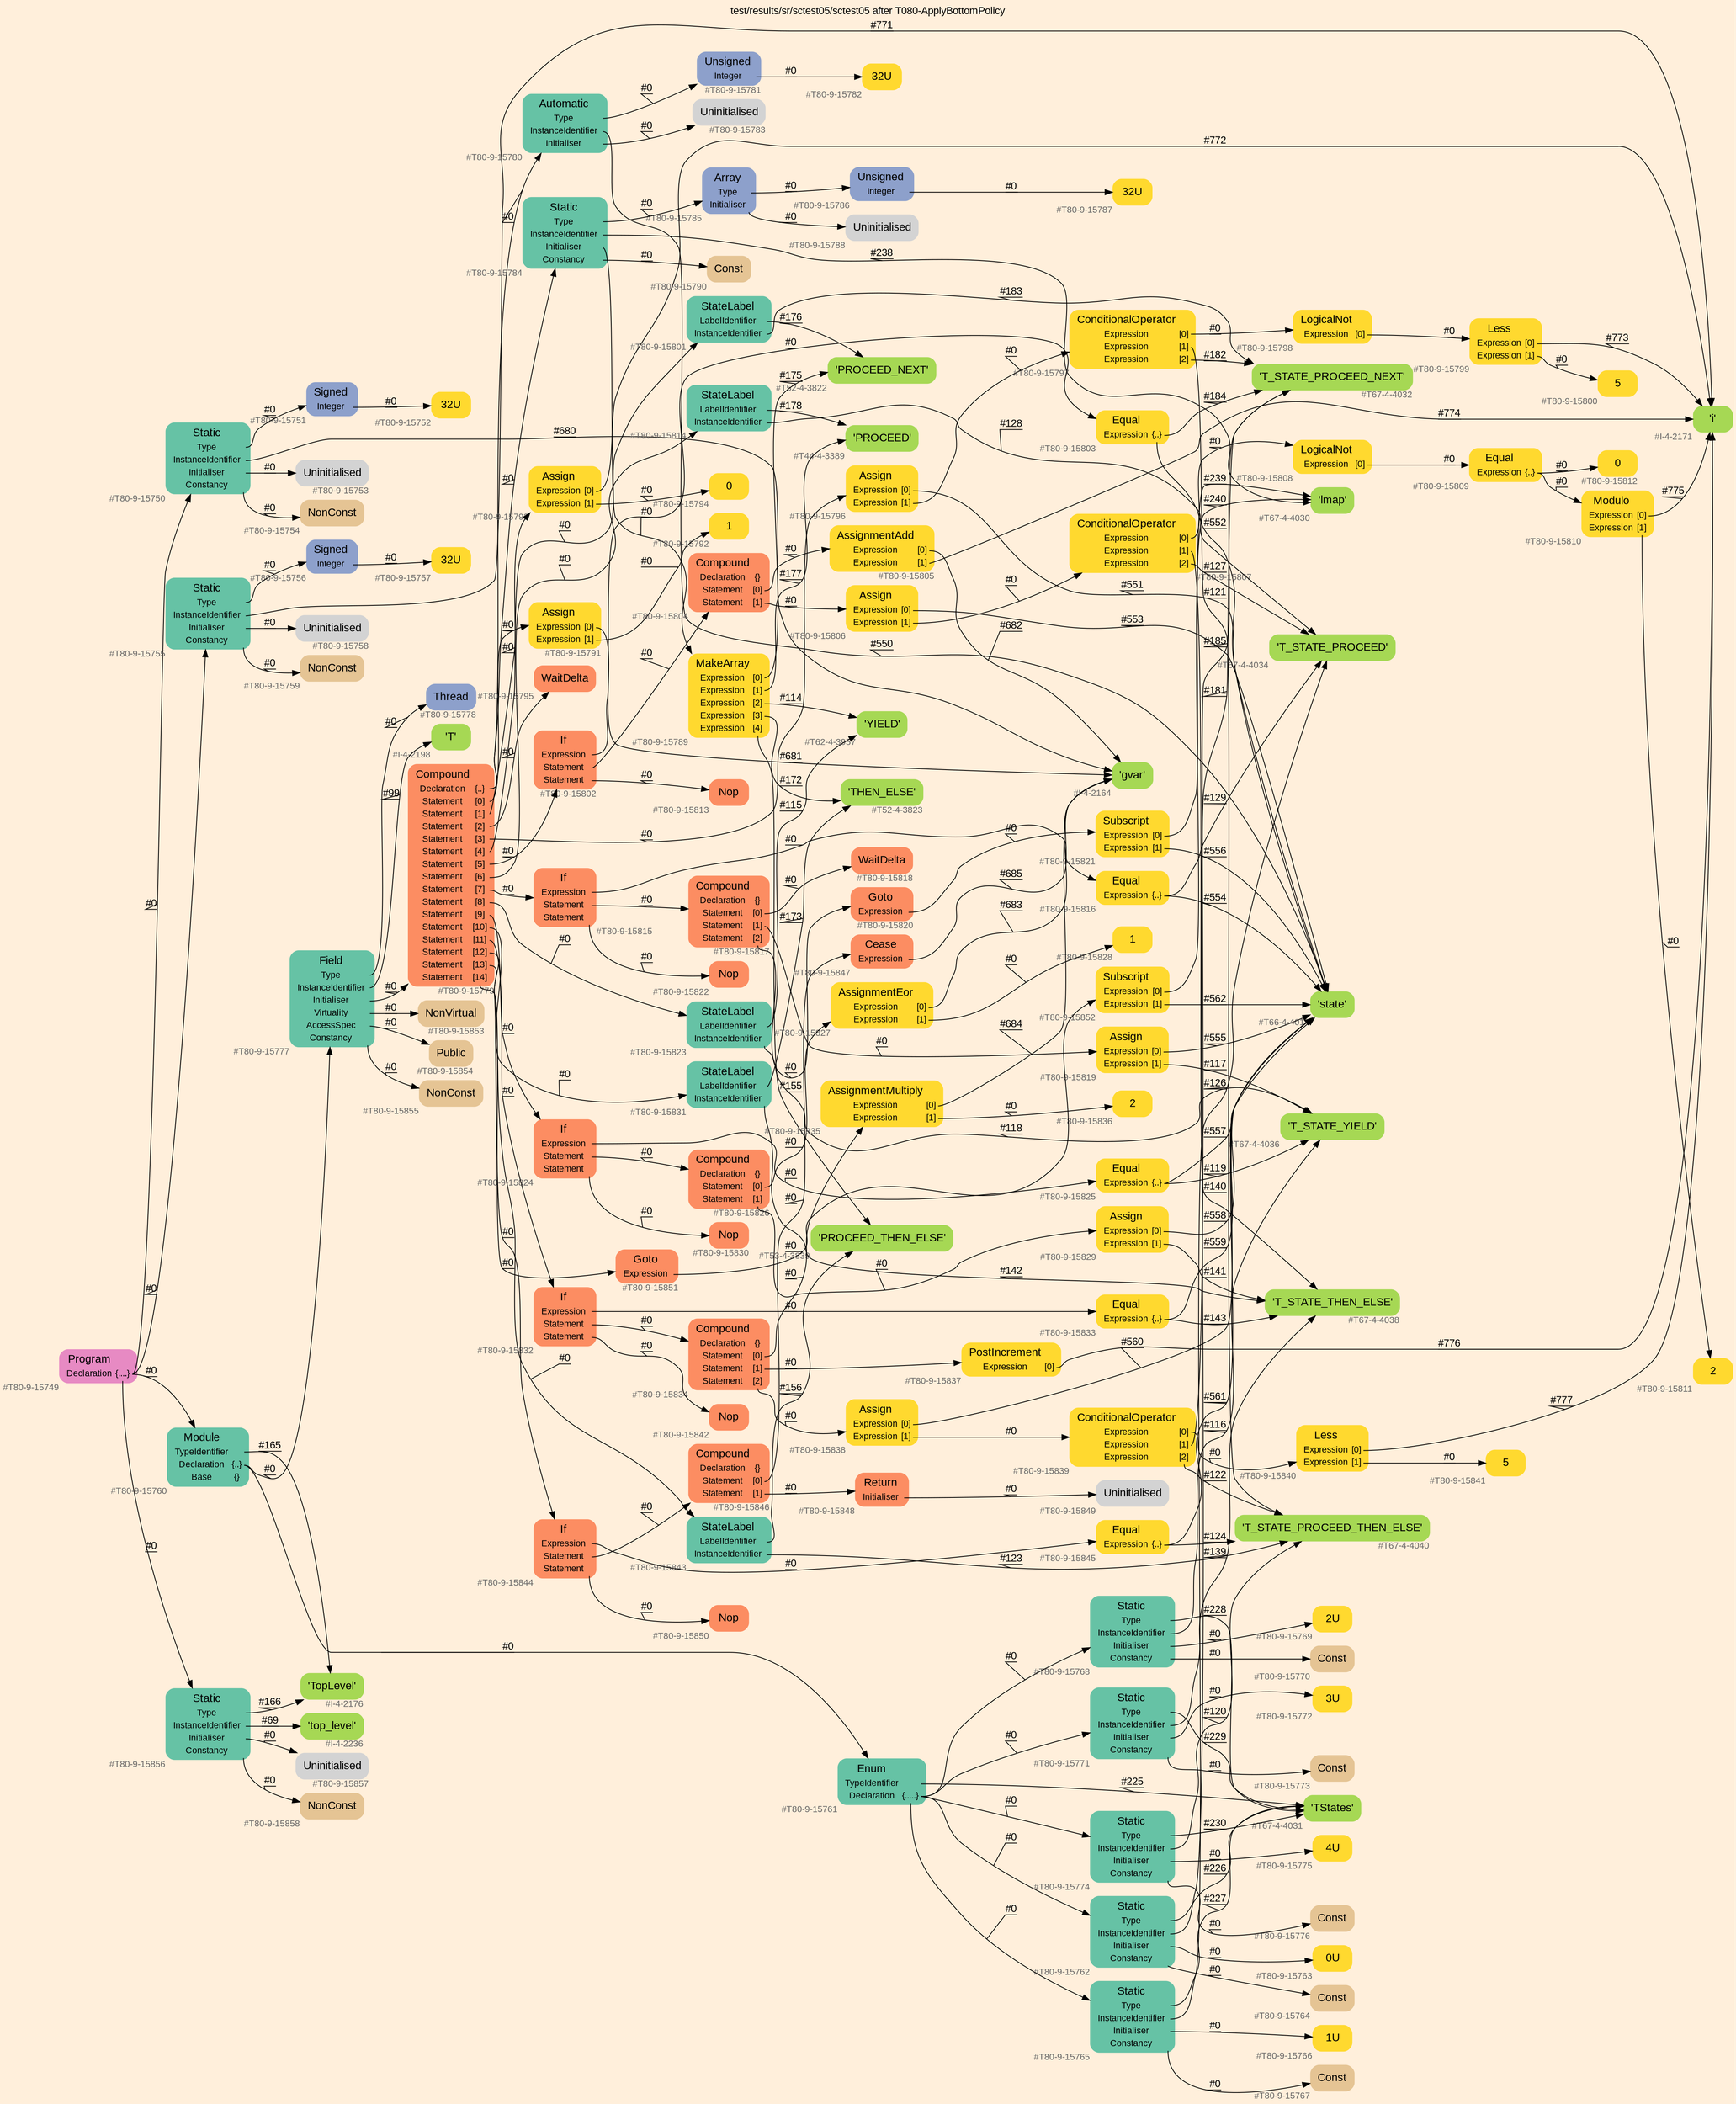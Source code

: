 digraph "test/results/sr/sctest05/sctest05 after T080-ApplyBottomPolicy" {
label = "test/results/sr/sctest05/sctest05 after T080-ApplyBottomPolicy"
labelloc = t
graph [
    rankdir = "LR"
    ranksep = 0.3
    bgcolor = antiquewhite1
    color = black
    fontcolor = black
    fontname = "Arial"
];
node [
    fontname = "Arial"
];
edge [
    fontname = "Arial"
];

// -------------------- node figure --------------------
// -------- block #T80-9-15749 ----------
"#T80-9-15749" [
    fillcolor = "/set28/4"
    xlabel = "#T80-9-15749"
    fontsize = "12"
    fontcolor = grey40
    shape = "plaintext"
    label = <<TABLE BORDER="0" CELLBORDER="0" CELLSPACING="0">
     <TR><TD><FONT COLOR="black" POINT-SIZE="15">Program</FONT></TD></TR>
     <TR><TD><FONT COLOR="black" POINT-SIZE="12">Declaration</FONT></TD><TD PORT="port0"><FONT COLOR="black" POINT-SIZE="12">{....}</FONT></TD></TR>
    </TABLE>>
    style = "rounded,filled"
];

// -------- block #T80-9-15750 ----------
"#T80-9-15750" [
    fillcolor = "/set28/1"
    xlabel = "#T80-9-15750"
    fontsize = "12"
    fontcolor = grey40
    shape = "plaintext"
    label = <<TABLE BORDER="0" CELLBORDER="0" CELLSPACING="0">
     <TR><TD><FONT COLOR="black" POINT-SIZE="15">Static</FONT></TD></TR>
     <TR><TD><FONT COLOR="black" POINT-SIZE="12">Type</FONT></TD><TD PORT="port0"></TD></TR>
     <TR><TD><FONT COLOR="black" POINT-SIZE="12">InstanceIdentifier</FONT></TD><TD PORT="port1"></TD></TR>
     <TR><TD><FONT COLOR="black" POINT-SIZE="12">Initialiser</FONT></TD><TD PORT="port2"></TD></TR>
     <TR><TD><FONT COLOR="black" POINT-SIZE="12">Constancy</FONT></TD><TD PORT="port3"></TD></TR>
    </TABLE>>
    style = "rounded,filled"
];

// -------- block #T80-9-15751 ----------
"#T80-9-15751" [
    fillcolor = "/set28/3"
    xlabel = "#T80-9-15751"
    fontsize = "12"
    fontcolor = grey40
    shape = "plaintext"
    label = <<TABLE BORDER="0" CELLBORDER="0" CELLSPACING="0">
     <TR><TD><FONT COLOR="black" POINT-SIZE="15">Signed</FONT></TD></TR>
     <TR><TD><FONT COLOR="black" POINT-SIZE="12">Integer</FONT></TD><TD PORT="port0"></TD></TR>
    </TABLE>>
    style = "rounded,filled"
];

// -------- block #T80-9-15752 ----------
"#T80-9-15752" [
    fillcolor = "/set28/6"
    xlabel = "#T80-9-15752"
    fontsize = "12"
    fontcolor = grey40
    shape = "plaintext"
    label = <<TABLE BORDER="0" CELLBORDER="0" CELLSPACING="0">
     <TR><TD><FONT COLOR="black" POINT-SIZE="15">32U</FONT></TD></TR>
    </TABLE>>
    style = "rounded,filled"
];

// -------- block #I-4-2164 ----------
"#I-4-2164" [
    fillcolor = "/set28/5"
    xlabel = "#I-4-2164"
    fontsize = "12"
    fontcolor = grey40
    shape = "plaintext"
    label = <<TABLE BORDER="0" CELLBORDER="0" CELLSPACING="0">
     <TR><TD><FONT COLOR="black" POINT-SIZE="15">'gvar'</FONT></TD></TR>
    </TABLE>>
    style = "rounded,filled"
];

// -------- block #T80-9-15753 ----------
"#T80-9-15753" [
    xlabel = "#T80-9-15753"
    fontsize = "12"
    fontcolor = grey40
    shape = "plaintext"
    label = <<TABLE BORDER="0" CELLBORDER="0" CELLSPACING="0">
     <TR><TD><FONT COLOR="black" POINT-SIZE="15">Uninitialised</FONT></TD></TR>
    </TABLE>>
    style = "rounded,filled"
];

// -------- block #T80-9-15754 ----------
"#T80-9-15754" [
    fillcolor = "/set28/7"
    xlabel = "#T80-9-15754"
    fontsize = "12"
    fontcolor = grey40
    shape = "plaintext"
    label = <<TABLE BORDER="0" CELLBORDER="0" CELLSPACING="0">
     <TR><TD><FONT COLOR="black" POINT-SIZE="15">NonConst</FONT></TD></TR>
    </TABLE>>
    style = "rounded,filled"
];

// -------- block #T80-9-15755 ----------
"#T80-9-15755" [
    fillcolor = "/set28/1"
    xlabel = "#T80-9-15755"
    fontsize = "12"
    fontcolor = grey40
    shape = "plaintext"
    label = <<TABLE BORDER="0" CELLBORDER="0" CELLSPACING="0">
     <TR><TD><FONT COLOR="black" POINT-SIZE="15">Static</FONT></TD></TR>
     <TR><TD><FONT COLOR="black" POINT-SIZE="12">Type</FONT></TD><TD PORT="port0"></TD></TR>
     <TR><TD><FONT COLOR="black" POINT-SIZE="12">InstanceIdentifier</FONT></TD><TD PORT="port1"></TD></TR>
     <TR><TD><FONT COLOR="black" POINT-SIZE="12">Initialiser</FONT></TD><TD PORT="port2"></TD></TR>
     <TR><TD><FONT COLOR="black" POINT-SIZE="12">Constancy</FONT></TD><TD PORT="port3"></TD></TR>
    </TABLE>>
    style = "rounded,filled"
];

// -------- block #T80-9-15756 ----------
"#T80-9-15756" [
    fillcolor = "/set28/3"
    xlabel = "#T80-9-15756"
    fontsize = "12"
    fontcolor = grey40
    shape = "plaintext"
    label = <<TABLE BORDER="0" CELLBORDER="0" CELLSPACING="0">
     <TR><TD><FONT COLOR="black" POINT-SIZE="15">Signed</FONT></TD></TR>
     <TR><TD><FONT COLOR="black" POINT-SIZE="12">Integer</FONT></TD><TD PORT="port0"></TD></TR>
    </TABLE>>
    style = "rounded,filled"
];

// -------- block #T80-9-15757 ----------
"#T80-9-15757" [
    fillcolor = "/set28/6"
    xlabel = "#T80-9-15757"
    fontsize = "12"
    fontcolor = grey40
    shape = "plaintext"
    label = <<TABLE BORDER="0" CELLBORDER="0" CELLSPACING="0">
     <TR><TD><FONT COLOR="black" POINT-SIZE="15">32U</FONT></TD></TR>
    </TABLE>>
    style = "rounded,filled"
];

// -------- block #I-4-2171 ----------
"#I-4-2171" [
    fillcolor = "/set28/5"
    xlabel = "#I-4-2171"
    fontsize = "12"
    fontcolor = grey40
    shape = "plaintext"
    label = <<TABLE BORDER="0" CELLBORDER="0" CELLSPACING="0">
     <TR><TD><FONT COLOR="black" POINT-SIZE="15">'i'</FONT></TD></TR>
    </TABLE>>
    style = "rounded,filled"
];

// -------- block #T80-9-15758 ----------
"#T80-9-15758" [
    xlabel = "#T80-9-15758"
    fontsize = "12"
    fontcolor = grey40
    shape = "plaintext"
    label = <<TABLE BORDER="0" CELLBORDER="0" CELLSPACING="0">
     <TR><TD><FONT COLOR="black" POINT-SIZE="15">Uninitialised</FONT></TD></TR>
    </TABLE>>
    style = "rounded,filled"
];

// -------- block #T80-9-15759 ----------
"#T80-9-15759" [
    fillcolor = "/set28/7"
    xlabel = "#T80-9-15759"
    fontsize = "12"
    fontcolor = grey40
    shape = "plaintext"
    label = <<TABLE BORDER="0" CELLBORDER="0" CELLSPACING="0">
     <TR><TD><FONT COLOR="black" POINT-SIZE="15">NonConst</FONT></TD></TR>
    </TABLE>>
    style = "rounded,filled"
];

// -------- block #T80-9-15760 ----------
"#T80-9-15760" [
    fillcolor = "/set28/1"
    xlabel = "#T80-9-15760"
    fontsize = "12"
    fontcolor = grey40
    shape = "plaintext"
    label = <<TABLE BORDER="0" CELLBORDER="0" CELLSPACING="0">
     <TR><TD><FONT COLOR="black" POINT-SIZE="15">Module</FONT></TD></TR>
     <TR><TD><FONT COLOR="black" POINT-SIZE="12">TypeIdentifier</FONT></TD><TD PORT="port0"></TD></TR>
     <TR><TD><FONT COLOR="black" POINT-SIZE="12">Declaration</FONT></TD><TD PORT="port1"><FONT COLOR="black" POINT-SIZE="12">{..}</FONT></TD></TR>
     <TR><TD><FONT COLOR="black" POINT-SIZE="12">Base</FONT></TD><TD PORT="port2"><FONT COLOR="black" POINT-SIZE="12">{}</FONT></TD></TR>
    </TABLE>>
    style = "rounded,filled"
];

// -------- block #I-4-2176 ----------
"#I-4-2176" [
    fillcolor = "/set28/5"
    xlabel = "#I-4-2176"
    fontsize = "12"
    fontcolor = grey40
    shape = "plaintext"
    label = <<TABLE BORDER="0" CELLBORDER="0" CELLSPACING="0">
     <TR><TD><FONT COLOR="black" POINT-SIZE="15">'TopLevel'</FONT></TD></TR>
    </TABLE>>
    style = "rounded,filled"
];

// -------- block #T80-9-15761 ----------
"#T80-9-15761" [
    fillcolor = "/set28/1"
    xlabel = "#T80-9-15761"
    fontsize = "12"
    fontcolor = grey40
    shape = "plaintext"
    label = <<TABLE BORDER="0" CELLBORDER="0" CELLSPACING="0">
     <TR><TD><FONT COLOR="black" POINT-SIZE="15">Enum</FONT></TD></TR>
     <TR><TD><FONT COLOR="black" POINT-SIZE="12">TypeIdentifier</FONT></TD><TD PORT="port0"></TD></TR>
     <TR><TD><FONT COLOR="black" POINT-SIZE="12">Declaration</FONT></TD><TD PORT="port1"><FONT COLOR="black" POINT-SIZE="12">{.....}</FONT></TD></TR>
    </TABLE>>
    style = "rounded,filled"
];

// -------- block #T67-4-4031 ----------
"#T67-4-4031" [
    fillcolor = "/set28/5"
    xlabel = "#T67-4-4031"
    fontsize = "12"
    fontcolor = grey40
    shape = "plaintext"
    label = <<TABLE BORDER="0" CELLBORDER="0" CELLSPACING="0">
     <TR><TD><FONT COLOR="black" POINT-SIZE="15">'TStates'</FONT></TD></TR>
    </TABLE>>
    style = "rounded,filled"
];

// -------- block #T80-9-15762 ----------
"#T80-9-15762" [
    fillcolor = "/set28/1"
    xlabel = "#T80-9-15762"
    fontsize = "12"
    fontcolor = grey40
    shape = "plaintext"
    label = <<TABLE BORDER="0" CELLBORDER="0" CELLSPACING="0">
     <TR><TD><FONT COLOR="black" POINT-SIZE="15">Static</FONT></TD></TR>
     <TR><TD><FONT COLOR="black" POINT-SIZE="12">Type</FONT></TD><TD PORT="port0"></TD></TR>
     <TR><TD><FONT COLOR="black" POINT-SIZE="12">InstanceIdentifier</FONT></TD><TD PORT="port1"></TD></TR>
     <TR><TD><FONT COLOR="black" POINT-SIZE="12">Initialiser</FONT></TD><TD PORT="port2"></TD></TR>
     <TR><TD><FONT COLOR="black" POINT-SIZE="12">Constancy</FONT></TD><TD PORT="port3"></TD></TR>
    </TABLE>>
    style = "rounded,filled"
];

// -------- block #T67-4-4032 ----------
"#T67-4-4032" [
    fillcolor = "/set28/5"
    xlabel = "#T67-4-4032"
    fontsize = "12"
    fontcolor = grey40
    shape = "plaintext"
    label = <<TABLE BORDER="0" CELLBORDER="0" CELLSPACING="0">
     <TR><TD><FONT COLOR="black" POINT-SIZE="15">'T_STATE_PROCEED_NEXT'</FONT></TD></TR>
    </TABLE>>
    style = "rounded,filled"
];

// -------- block #T80-9-15763 ----------
"#T80-9-15763" [
    fillcolor = "/set28/6"
    xlabel = "#T80-9-15763"
    fontsize = "12"
    fontcolor = grey40
    shape = "plaintext"
    label = <<TABLE BORDER="0" CELLBORDER="0" CELLSPACING="0">
     <TR><TD><FONT COLOR="black" POINT-SIZE="15">0U</FONT></TD></TR>
    </TABLE>>
    style = "rounded,filled"
];

// -------- block #T80-9-15764 ----------
"#T80-9-15764" [
    fillcolor = "/set28/7"
    xlabel = "#T80-9-15764"
    fontsize = "12"
    fontcolor = grey40
    shape = "plaintext"
    label = <<TABLE BORDER="0" CELLBORDER="0" CELLSPACING="0">
     <TR><TD><FONT COLOR="black" POINT-SIZE="15">Const</FONT></TD></TR>
    </TABLE>>
    style = "rounded,filled"
];

// -------- block #T80-9-15765 ----------
"#T80-9-15765" [
    fillcolor = "/set28/1"
    xlabel = "#T80-9-15765"
    fontsize = "12"
    fontcolor = grey40
    shape = "plaintext"
    label = <<TABLE BORDER="0" CELLBORDER="0" CELLSPACING="0">
     <TR><TD><FONT COLOR="black" POINT-SIZE="15">Static</FONT></TD></TR>
     <TR><TD><FONT COLOR="black" POINT-SIZE="12">Type</FONT></TD><TD PORT="port0"></TD></TR>
     <TR><TD><FONT COLOR="black" POINT-SIZE="12">InstanceIdentifier</FONT></TD><TD PORT="port1"></TD></TR>
     <TR><TD><FONT COLOR="black" POINT-SIZE="12">Initialiser</FONT></TD><TD PORT="port2"></TD></TR>
     <TR><TD><FONT COLOR="black" POINT-SIZE="12">Constancy</FONT></TD><TD PORT="port3"></TD></TR>
    </TABLE>>
    style = "rounded,filled"
];

// -------- block #T67-4-4034 ----------
"#T67-4-4034" [
    fillcolor = "/set28/5"
    xlabel = "#T67-4-4034"
    fontsize = "12"
    fontcolor = grey40
    shape = "plaintext"
    label = <<TABLE BORDER="0" CELLBORDER="0" CELLSPACING="0">
     <TR><TD><FONT COLOR="black" POINT-SIZE="15">'T_STATE_PROCEED'</FONT></TD></TR>
    </TABLE>>
    style = "rounded,filled"
];

// -------- block #T80-9-15766 ----------
"#T80-9-15766" [
    fillcolor = "/set28/6"
    xlabel = "#T80-9-15766"
    fontsize = "12"
    fontcolor = grey40
    shape = "plaintext"
    label = <<TABLE BORDER="0" CELLBORDER="0" CELLSPACING="0">
     <TR><TD><FONT COLOR="black" POINT-SIZE="15">1U</FONT></TD></TR>
    </TABLE>>
    style = "rounded,filled"
];

// -------- block #T80-9-15767 ----------
"#T80-9-15767" [
    fillcolor = "/set28/7"
    xlabel = "#T80-9-15767"
    fontsize = "12"
    fontcolor = grey40
    shape = "plaintext"
    label = <<TABLE BORDER="0" CELLBORDER="0" CELLSPACING="0">
     <TR><TD><FONT COLOR="black" POINT-SIZE="15">Const</FONT></TD></TR>
    </TABLE>>
    style = "rounded,filled"
];

// -------- block #T80-9-15768 ----------
"#T80-9-15768" [
    fillcolor = "/set28/1"
    xlabel = "#T80-9-15768"
    fontsize = "12"
    fontcolor = grey40
    shape = "plaintext"
    label = <<TABLE BORDER="0" CELLBORDER="0" CELLSPACING="0">
     <TR><TD><FONT COLOR="black" POINT-SIZE="15">Static</FONT></TD></TR>
     <TR><TD><FONT COLOR="black" POINT-SIZE="12">Type</FONT></TD><TD PORT="port0"></TD></TR>
     <TR><TD><FONT COLOR="black" POINT-SIZE="12">InstanceIdentifier</FONT></TD><TD PORT="port1"></TD></TR>
     <TR><TD><FONT COLOR="black" POINT-SIZE="12">Initialiser</FONT></TD><TD PORT="port2"></TD></TR>
     <TR><TD><FONT COLOR="black" POINT-SIZE="12">Constancy</FONT></TD><TD PORT="port3"></TD></TR>
    </TABLE>>
    style = "rounded,filled"
];

// -------- block #T67-4-4036 ----------
"#T67-4-4036" [
    fillcolor = "/set28/5"
    xlabel = "#T67-4-4036"
    fontsize = "12"
    fontcolor = grey40
    shape = "plaintext"
    label = <<TABLE BORDER="0" CELLBORDER="0" CELLSPACING="0">
     <TR><TD><FONT COLOR="black" POINT-SIZE="15">'T_STATE_YIELD'</FONT></TD></TR>
    </TABLE>>
    style = "rounded,filled"
];

// -------- block #T80-9-15769 ----------
"#T80-9-15769" [
    fillcolor = "/set28/6"
    xlabel = "#T80-9-15769"
    fontsize = "12"
    fontcolor = grey40
    shape = "plaintext"
    label = <<TABLE BORDER="0" CELLBORDER="0" CELLSPACING="0">
     <TR><TD><FONT COLOR="black" POINT-SIZE="15">2U</FONT></TD></TR>
    </TABLE>>
    style = "rounded,filled"
];

// -------- block #T80-9-15770 ----------
"#T80-9-15770" [
    fillcolor = "/set28/7"
    xlabel = "#T80-9-15770"
    fontsize = "12"
    fontcolor = grey40
    shape = "plaintext"
    label = <<TABLE BORDER="0" CELLBORDER="0" CELLSPACING="0">
     <TR><TD><FONT COLOR="black" POINT-SIZE="15">Const</FONT></TD></TR>
    </TABLE>>
    style = "rounded,filled"
];

// -------- block #T80-9-15771 ----------
"#T80-9-15771" [
    fillcolor = "/set28/1"
    xlabel = "#T80-9-15771"
    fontsize = "12"
    fontcolor = grey40
    shape = "plaintext"
    label = <<TABLE BORDER="0" CELLBORDER="0" CELLSPACING="0">
     <TR><TD><FONT COLOR="black" POINT-SIZE="15">Static</FONT></TD></TR>
     <TR><TD><FONT COLOR="black" POINT-SIZE="12">Type</FONT></TD><TD PORT="port0"></TD></TR>
     <TR><TD><FONT COLOR="black" POINT-SIZE="12">InstanceIdentifier</FONT></TD><TD PORT="port1"></TD></TR>
     <TR><TD><FONT COLOR="black" POINT-SIZE="12">Initialiser</FONT></TD><TD PORT="port2"></TD></TR>
     <TR><TD><FONT COLOR="black" POINT-SIZE="12">Constancy</FONT></TD><TD PORT="port3"></TD></TR>
    </TABLE>>
    style = "rounded,filled"
];

// -------- block #T67-4-4038 ----------
"#T67-4-4038" [
    fillcolor = "/set28/5"
    xlabel = "#T67-4-4038"
    fontsize = "12"
    fontcolor = grey40
    shape = "plaintext"
    label = <<TABLE BORDER="0" CELLBORDER="0" CELLSPACING="0">
     <TR><TD><FONT COLOR="black" POINT-SIZE="15">'T_STATE_THEN_ELSE'</FONT></TD></TR>
    </TABLE>>
    style = "rounded,filled"
];

// -------- block #T80-9-15772 ----------
"#T80-9-15772" [
    fillcolor = "/set28/6"
    xlabel = "#T80-9-15772"
    fontsize = "12"
    fontcolor = grey40
    shape = "plaintext"
    label = <<TABLE BORDER="0" CELLBORDER="0" CELLSPACING="0">
     <TR><TD><FONT COLOR="black" POINT-SIZE="15">3U</FONT></TD></TR>
    </TABLE>>
    style = "rounded,filled"
];

// -------- block #T80-9-15773 ----------
"#T80-9-15773" [
    fillcolor = "/set28/7"
    xlabel = "#T80-9-15773"
    fontsize = "12"
    fontcolor = grey40
    shape = "plaintext"
    label = <<TABLE BORDER="0" CELLBORDER="0" CELLSPACING="0">
     <TR><TD><FONT COLOR="black" POINT-SIZE="15">Const</FONT></TD></TR>
    </TABLE>>
    style = "rounded,filled"
];

// -------- block #T80-9-15774 ----------
"#T80-9-15774" [
    fillcolor = "/set28/1"
    xlabel = "#T80-9-15774"
    fontsize = "12"
    fontcolor = grey40
    shape = "plaintext"
    label = <<TABLE BORDER="0" CELLBORDER="0" CELLSPACING="0">
     <TR><TD><FONT COLOR="black" POINT-SIZE="15">Static</FONT></TD></TR>
     <TR><TD><FONT COLOR="black" POINT-SIZE="12">Type</FONT></TD><TD PORT="port0"></TD></TR>
     <TR><TD><FONT COLOR="black" POINT-SIZE="12">InstanceIdentifier</FONT></TD><TD PORT="port1"></TD></TR>
     <TR><TD><FONT COLOR="black" POINT-SIZE="12">Initialiser</FONT></TD><TD PORT="port2"></TD></TR>
     <TR><TD><FONT COLOR="black" POINT-SIZE="12">Constancy</FONT></TD><TD PORT="port3"></TD></TR>
    </TABLE>>
    style = "rounded,filled"
];

// -------- block #T67-4-4040 ----------
"#T67-4-4040" [
    fillcolor = "/set28/5"
    xlabel = "#T67-4-4040"
    fontsize = "12"
    fontcolor = grey40
    shape = "plaintext"
    label = <<TABLE BORDER="0" CELLBORDER="0" CELLSPACING="0">
     <TR><TD><FONT COLOR="black" POINT-SIZE="15">'T_STATE_PROCEED_THEN_ELSE'</FONT></TD></TR>
    </TABLE>>
    style = "rounded,filled"
];

// -------- block #T80-9-15775 ----------
"#T80-9-15775" [
    fillcolor = "/set28/6"
    xlabel = "#T80-9-15775"
    fontsize = "12"
    fontcolor = grey40
    shape = "plaintext"
    label = <<TABLE BORDER="0" CELLBORDER="0" CELLSPACING="0">
     <TR><TD><FONT COLOR="black" POINT-SIZE="15">4U</FONT></TD></TR>
    </TABLE>>
    style = "rounded,filled"
];

// -------- block #T80-9-15776 ----------
"#T80-9-15776" [
    fillcolor = "/set28/7"
    xlabel = "#T80-9-15776"
    fontsize = "12"
    fontcolor = grey40
    shape = "plaintext"
    label = <<TABLE BORDER="0" CELLBORDER="0" CELLSPACING="0">
     <TR><TD><FONT COLOR="black" POINT-SIZE="15">Const</FONT></TD></TR>
    </TABLE>>
    style = "rounded,filled"
];

// -------- block #T80-9-15777 ----------
"#T80-9-15777" [
    fillcolor = "/set28/1"
    xlabel = "#T80-9-15777"
    fontsize = "12"
    fontcolor = grey40
    shape = "plaintext"
    label = <<TABLE BORDER="0" CELLBORDER="0" CELLSPACING="0">
     <TR><TD><FONT COLOR="black" POINT-SIZE="15">Field</FONT></TD></TR>
     <TR><TD><FONT COLOR="black" POINT-SIZE="12">Type</FONT></TD><TD PORT="port0"></TD></TR>
     <TR><TD><FONT COLOR="black" POINT-SIZE="12">InstanceIdentifier</FONT></TD><TD PORT="port1"></TD></TR>
     <TR><TD><FONT COLOR="black" POINT-SIZE="12">Initialiser</FONT></TD><TD PORT="port2"></TD></TR>
     <TR><TD><FONT COLOR="black" POINT-SIZE="12">Virtuality</FONT></TD><TD PORT="port3"></TD></TR>
     <TR><TD><FONT COLOR="black" POINT-SIZE="12">AccessSpec</FONT></TD><TD PORT="port4"></TD></TR>
     <TR><TD><FONT COLOR="black" POINT-SIZE="12">Constancy</FONT></TD><TD PORT="port5"></TD></TR>
    </TABLE>>
    style = "rounded,filled"
];

// -------- block #T80-9-15778 ----------
"#T80-9-15778" [
    fillcolor = "/set28/3"
    xlabel = "#T80-9-15778"
    fontsize = "12"
    fontcolor = grey40
    shape = "plaintext"
    label = <<TABLE BORDER="0" CELLBORDER="0" CELLSPACING="0">
     <TR><TD><FONT COLOR="black" POINT-SIZE="15">Thread</FONT></TD></TR>
    </TABLE>>
    style = "rounded,filled"
];

// -------- block #I-4-2198 ----------
"#I-4-2198" [
    fillcolor = "/set28/5"
    xlabel = "#I-4-2198"
    fontsize = "12"
    fontcolor = grey40
    shape = "plaintext"
    label = <<TABLE BORDER="0" CELLBORDER="0" CELLSPACING="0">
     <TR><TD><FONT COLOR="black" POINT-SIZE="15">'T'</FONT></TD></TR>
    </TABLE>>
    style = "rounded,filled"
];

// -------- block #T80-9-15779 ----------
"#T80-9-15779" [
    fillcolor = "/set28/2"
    xlabel = "#T80-9-15779"
    fontsize = "12"
    fontcolor = grey40
    shape = "plaintext"
    label = <<TABLE BORDER="0" CELLBORDER="0" CELLSPACING="0">
     <TR><TD><FONT COLOR="black" POINT-SIZE="15">Compound</FONT></TD></TR>
     <TR><TD><FONT COLOR="black" POINT-SIZE="12">Declaration</FONT></TD><TD PORT="port0"><FONT COLOR="black" POINT-SIZE="12">{..}</FONT></TD></TR>
     <TR><TD><FONT COLOR="black" POINT-SIZE="12">Statement</FONT></TD><TD PORT="port1"><FONT COLOR="black" POINT-SIZE="12">[0]</FONT></TD></TR>
     <TR><TD><FONT COLOR="black" POINT-SIZE="12">Statement</FONT></TD><TD PORT="port2"><FONT COLOR="black" POINT-SIZE="12">[1]</FONT></TD></TR>
     <TR><TD><FONT COLOR="black" POINT-SIZE="12">Statement</FONT></TD><TD PORT="port3"><FONT COLOR="black" POINT-SIZE="12">[2]</FONT></TD></TR>
     <TR><TD><FONT COLOR="black" POINT-SIZE="12">Statement</FONT></TD><TD PORT="port4"><FONT COLOR="black" POINT-SIZE="12">[3]</FONT></TD></TR>
     <TR><TD><FONT COLOR="black" POINT-SIZE="12">Statement</FONT></TD><TD PORT="port5"><FONT COLOR="black" POINT-SIZE="12">[4]</FONT></TD></TR>
     <TR><TD><FONT COLOR="black" POINT-SIZE="12">Statement</FONT></TD><TD PORT="port6"><FONT COLOR="black" POINT-SIZE="12">[5]</FONT></TD></TR>
     <TR><TD><FONT COLOR="black" POINT-SIZE="12">Statement</FONT></TD><TD PORT="port7"><FONT COLOR="black" POINT-SIZE="12">[6]</FONT></TD></TR>
     <TR><TD><FONT COLOR="black" POINT-SIZE="12">Statement</FONT></TD><TD PORT="port8"><FONT COLOR="black" POINT-SIZE="12">[7]</FONT></TD></TR>
     <TR><TD><FONT COLOR="black" POINT-SIZE="12">Statement</FONT></TD><TD PORT="port9"><FONT COLOR="black" POINT-SIZE="12">[8]</FONT></TD></TR>
     <TR><TD><FONT COLOR="black" POINT-SIZE="12">Statement</FONT></TD><TD PORT="port10"><FONT COLOR="black" POINT-SIZE="12">[9]</FONT></TD></TR>
     <TR><TD><FONT COLOR="black" POINT-SIZE="12">Statement</FONT></TD><TD PORT="port11"><FONT COLOR="black" POINT-SIZE="12">[10]</FONT></TD></TR>
     <TR><TD><FONT COLOR="black" POINT-SIZE="12">Statement</FONT></TD><TD PORT="port12"><FONT COLOR="black" POINT-SIZE="12">[11]</FONT></TD></TR>
     <TR><TD><FONT COLOR="black" POINT-SIZE="12">Statement</FONT></TD><TD PORT="port13"><FONT COLOR="black" POINT-SIZE="12">[12]</FONT></TD></TR>
     <TR><TD><FONT COLOR="black" POINT-SIZE="12">Statement</FONT></TD><TD PORT="port14"><FONT COLOR="black" POINT-SIZE="12">[13]</FONT></TD></TR>
     <TR><TD><FONT COLOR="black" POINT-SIZE="12">Statement</FONT></TD><TD PORT="port15"><FONT COLOR="black" POINT-SIZE="12">[14]</FONT></TD></TR>
    </TABLE>>
    style = "rounded,filled"
];

// -------- block #T80-9-15780 ----------
"#T80-9-15780" [
    fillcolor = "/set28/1"
    xlabel = "#T80-9-15780"
    fontsize = "12"
    fontcolor = grey40
    shape = "plaintext"
    label = <<TABLE BORDER="0" CELLBORDER="0" CELLSPACING="0">
     <TR><TD><FONT COLOR="black" POINT-SIZE="15">Automatic</FONT></TD></TR>
     <TR><TD><FONT COLOR="black" POINT-SIZE="12">Type</FONT></TD><TD PORT="port0"></TD></TR>
     <TR><TD><FONT COLOR="black" POINT-SIZE="12">InstanceIdentifier</FONT></TD><TD PORT="port1"></TD></TR>
     <TR><TD><FONT COLOR="black" POINT-SIZE="12">Initialiser</FONT></TD><TD PORT="port2"></TD></TR>
    </TABLE>>
    style = "rounded,filled"
];

// -------- block #T80-9-15781 ----------
"#T80-9-15781" [
    fillcolor = "/set28/3"
    xlabel = "#T80-9-15781"
    fontsize = "12"
    fontcolor = grey40
    shape = "plaintext"
    label = <<TABLE BORDER="0" CELLBORDER="0" CELLSPACING="0">
     <TR><TD><FONT COLOR="black" POINT-SIZE="15">Unsigned</FONT></TD></TR>
     <TR><TD><FONT COLOR="black" POINT-SIZE="12">Integer</FONT></TD><TD PORT="port0"></TD></TR>
    </TABLE>>
    style = "rounded,filled"
];

// -------- block #T80-9-15782 ----------
"#T80-9-15782" [
    fillcolor = "/set28/6"
    xlabel = "#T80-9-15782"
    fontsize = "12"
    fontcolor = grey40
    shape = "plaintext"
    label = <<TABLE BORDER="0" CELLBORDER="0" CELLSPACING="0">
     <TR><TD><FONT COLOR="black" POINT-SIZE="15">32U</FONT></TD></TR>
    </TABLE>>
    style = "rounded,filled"
];

// -------- block #T66-4-4014 ----------
"#T66-4-4014" [
    fillcolor = "/set28/5"
    xlabel = "#T66-4-4014"
    fontsize = "12"
    fontcolor = grey40
    shape = "plaintext"
    label = <<TABLE BORDER="0" CELLBORDER="0" CELLSPACING="0">
     <TR><TD><FONT COLOR="black" POINT-SIZE="15">'state'</FONT></TD></TR>
    </TABLE>>
    style = "rounded,filled"
];

// -------- block #T80-9-15783 ----------
"#T80-9-15783" [
    xlabel = "#T80-9-15783"
    fontsize = "12"
    fontcolor = grey40
    shape = "plaintext"
    label = <<TABLE BORDER="0" CELLBORDER="0" CELLSPACING="0">
     <TR><TD><FONT COLOR="black" POINT-SIZE="15">Uninitialised</FONT></TD></TR>
    </TABLE>>
    style = "rounded,filled"
];

// -------- block #T80-9-15784 ----------
"#T80-9-15784" [
    fillcolor = "/set28/1"
    xlabel = "#T80-9-15784"
    fontsize = "12"
    fontcolor = grey40
    shape = "plaintext"
    label = <<TABLE BORDER="0" CELLBORDER="0" CELLSPACING="0">
     <TR><TD><FONT COLOR="black" POINT-SIZE="15">Static</FONT></TD></TR>
     <TR><TD><FONT COLOR="black" POINT-SIZE="12">Type</FONT></TD><TD PORT="port0"></TD></TR>
     <TR><TD><FONT COLOR="black" POINT-SIZE="12">InstanceIdentifier</FONT></TD><TD PORT="port1"></TD></TR>
     <TR><TD><FONT COLOR="black" POINT-SIZE="12">Initialiser</FONT></TD><TD PORT="port2"></TD></TR>
     <TR><TD><FONT COLOR="black" POINT-SIZE="12">Constancy</FONT></TD><TD PORT="port3"></TD></TR>
    </TABLE>>
    style = "rounded,filled"
];

// -------- block #T80-9-15785 ----------
"#T80-9-15785" [
    fillcolor = "/set28/3"
    xlabel = "#T80-9-15785"
    fontsize = "12"
    fontcolor = grey40
    shape = "plaintext"
    label = <<TABLE BORDER="0" CELLBORDER="0" CELLSPACING="0">
     <TR><TD><FONT COLOR="black" POINT-SIZE="15">Array</FONT></TD></TR>
     <TR><TD><FONT COLOR="black" POINT-SIZE="12">Type</FONT></TD><TD PORT="port0"></TD></TR>
     <TR><TD><FONT COLOR="black" POINT-SIZE="12">Initialiser</FONT></TD><TD PORT="port1"></TD></TR>
    </TABLE>>
    style = "rounded,filled"
];

// -------- block #T80-9-15786 ----------
"#T80-9-15786" [
    fillcolor = "/set28/3"
    xlabel = "#T80-9-15786"
    fontsize = "12"
    fontcolor = grey40
    shape = "plaintext"
    label = <<TABLE BORDER="0" CELLBORDER="0" CELLSPACING="0">
     <TR><TD><FONT COLOR="black" POINT-SIZE="15">Unsigned</FONT></TD></TR>
     <TR><TD><FONT COLOR="black" POINT-SIZE="12">Integer</FONT></TD><TD PORT="port0"></TD></TR>
    </TABLE>>
    style = "rounded,filled"
];

// -------- block #T80-9-15787 ----------
"#T80-9-15787" [
    fillcolor = "/set28/6"
    xlabel = "#T80-9-15787"
    fontsize = "12"
    fontcolor = grey40
    shape = "plaintext"
    label = <<TABLE BORDER="0" CELLBORDER="0" CELLSPACING="0">
     <TR><TD><FONT COLOR="black" POINT-SIZE="15">32U</FONT></TD></TR>
    </TABLE>>
    style = "rounded,filled"
];

// -------- block #T80-9-15788 ----------
"#T80-9-15788" [
    xlabel = "#T80-9-15788"
    fontsize = "12"
    fontcolor = grey40
    shape = "plaintext"
    label = <<TABLE BORDER="0" CELLBORDER="0" CELLSPACING="0">
     <TR><TD><FONT COLOR="black" POINT-SIZE="15">Uninitialised</FONT></TD></TR>
    </TABLE>>
    style = "rounded,filled"
];

// -------- block #T67-4-4030 ----------
"#T67-4-4030" [
    fillcolor = "/set28/5"
    xlabel = "#T67-4-4030"
    fontsize = "12"
    fontcolor = grey40
    shape = "plaintext"
    label = <<TABLE BORDER="0" CELLBORDER="0" CELLSPACING="0">
     <TR><TD><FONT COLOR="black" POINT-SIZE="15">'lmap'</FONT></TD></TR>
    </TABLE>>
    style = "rounded,filled"
];

// -------- block #T80-9-15789 ----------
"#T80-9-15789" [
    fillcolor = "/set28/6"
    xlabel = "#T80-9-15789"
    fontsize = "12"
    fontcolor = grey40
    shape = "plaintext"
    label = <<TABLE BORDER="0" CELLBORDER="0" CELLSPACING="0">
     <TR><TD><FONT COLOR="black" POINT-SIZE="15">MakeArray</FONT></TD></TR>
     <TR><TD><FONT COLOR="black" POINT-SIZE="12">Expression</FONT></TD><TD PORT="port0"><FONT COLOR="black" POINT-SIZE="12">[0]</FONT></TD></TR>
     <TR><TD><FONT COLOR="black" POINT-SIZE="12">Expression</FONT></TD><TD PORT="port1"><FONT COLOR="black" POINT-SIZE="12">[1]</FONT></TD></TR>
     <TR><TD><FONT COLOR="black" POINT-SIZE="12">Expression</FONT></TD><TD PORT="port2"><FONT COLOR="black" POINT-SIZE="12">[2]</FONT></TD></TR>
     <TR><TD><FONT COLOR="black" POINT-SIZE="12">Expression</FONT></TD><TD PORT="port3"><FONT COLOR="black" POINT-SIZE="12">[3]</FONT></TD></TR>
     <TR><TD><FONT COLOR="black" POINT-SIZE="12">Expression</FONT></TD><TD PORT="port4"><FONT COLOR="black" POINT-SIZE="12">[4]</FONT></TD></TR>
    </TABLE>>
    style = "rounded,filled"
];

// -------- block #T52-4-3822 ----------
"#T52-4-3822" [
    fillcolor = "/set28/5"
    xlabel = "#T52-4-3822"
    fontsize = "12"
    fontcolor = grey40
    shape = "plaintext"
    label = <<TABLE BORDER="0" CELLBORDER="0" CELLSPACING="0">
     <TR><TD><FONT COLOR="black" POINT-SIZE="15">'PROCEED_NEXT'</FONT></TD></TR>
    </TABLE>>
    style = "rounded,filled"
];

// -------- block #T44-4-3389 ----------
"#T44-4-3389" [
    fillcolor = "/set28/5"
    xlabel = "#T44-4-3389"
    fontsize = "12"
    fontcolor = grey40
    shape = "plaintext"
    label = <<TABLE BORDER="0" CELLBORDER="0" CELLSPACING="0">
     <TR><TD><FONT COLOR="black" POINT-SIZE="15">'PROCEED'</FONT></TD></TR>
    </TABLE>>
    style = "rounded,filled"
];

// -------- block #T62-4-3957 ----------
"#T62-4-3957" [
    fillcolor = "/set28/5"
    xlabel = "#T62-4-3957"
    fontsize = "12"
    fontcolor = grey40
    shape = "plaintext"
    label = <<TABLE BORDER="0" CELLBORDER="0" CELLSPACING="0">
     <TR><TD><FONT COLOR="black" POINT-SIZE="15">'YIELD'</FONT></TD></TR>
    </TABLE>>
    style = "rounded,filled"
];

// -------- block #T52-4-3823 ----------
"#T52-4-3823" [
    fillcolor = "/set28/5"
    xlabel = "#T52-4-3823"
    fontsize = "12"
    fontcolor = grey40
    shape = "plaintext"
    label = <<TABLE BORDER="0" CELLBORDER="0" CELLSPACING="0">
     <TR><TD><FONT COLOR="black" POINT-SIZE="15">'THEN_ELSE'</FONT></TD></TR>
    </TABLE>>
    style = "rounded,filled"
];

// -------- block #T53-4-3839 ----------
"#T53-4-3839" [
    fillcolor = "/set28/5"
    xlabel = "#T53-4-3839"
    fontsize = "12"
    fontcolor = grey40
    shape = "plaintext"
    label = <<TABLE BORDER="0" CELLBORDER="0" CELLSPACING="0">
     <TR><TD><FONT COLOR="black" POINT-SIZE="15">'PROCEED_THEN_ELSE'</FONT></TD></TR>
    </TABLE>>
    style = "rounded,filled"
];

// -------- block #T80-9-15790 ----------
"#T80-9-15790" [
    fillcolor = "/set28/7"
    xlabel = "#T80-9-15790"
    fontsize = "12"
    fontcolor = grey40
    shape = "plaintext"
    label = <<TABLE BORDER="0" CELLBORDER="0" CELLSPACING="0">
     <TR><TD><FONT COLOR="black" POINT-SIZE="15">Const</FONT></TD></TR>
    </TABLE>>
    style = "rounded,filled"
];

// -------- block #T80-9-15791 ----------
"#T80-9-15791" [
    fillcolor = "/set28/6"
    xlabel = "#T80-9-15791"
    fontsize = "12"
    fontcolor = grey40
    shape = "plaintext"
    label = <<TABLE BORDER="0" CELLBORDER="0" CELLSPACING="0">
     <TR><TD><FONT COLOR="black" POINT-SIZE="15">Assign</FONT></TD></TR>
     <TR><TD><FONT COLOR="black" POINT-SIZE="12">Expression</FONT></TD><TD PORT="port0"><FONT COLOR="black" POINT-SIZE="12">[0]</FONT></TD></TR>
     <TR><TD><FONT COLOR="black" POINT-SIZE="12">Expression</FONT></TD><TD PORT="port1"><FONT COLOR="black" POINT-SIZE="12">[1]</FONT></TD></TR>
    </TABLE>>
    style = "rounded,filled"
];

// -------- block #T80-9-15792 ----------
"#T80-9-15792" [
    fillcolor = "/set28/6"
    xlabel = "#T80-9-15792"
    fontsize = "12"
    fontcolor = grey40
    shape = "plaintext"
    label = <<TABLE BORDER="0" CELLBORDER="0" CELLSPACING="0">
     <TR><TD><FONT COLOR="black" POINT-SIZE="15">1</FONT></TD></TR>
    </TABLE>>
    style = "rounded,filled"
];

// -------- block #T80-9-15793 ----------
"#T80-9-15793" [
    fillcolor = "/set28/6"
    xlabel = "#T80-9-15793"
    fontsize = "12"
    fontcolor = grey40
    shape = "plaintext"
    label = <<TABLE BORDER="0" CELLBORDER="0" CELLSPACING="0">
     <TR><TD><FONT COLOR="black" POINT-SIZE="15">Assign</FONT></TD></TR>
     <TR><TD><FONT COLOR="black" POINT-SIZE="12">Expression</FONT></TD><TD PORT="port0"><FONT COLOR="black" POINT-SIZE="12">[0]</FONT></TD></TR>
     <TR><TD><FONT COLOR="black" POINT-SIZE="12">Expression</FONT></TD><TD PORT="port1"><FONT COLOR="black" POINT-SIZE="12">[1]</FONT></TD></TR>
    </TABLE>>
    style = "rounded,filled"
];

// -------- block #T80-9-15794 ----------
"#T80-9-15794" [
    fillcolor = "/set28/6"
    xlabel = "#T80-9-15794"
    fontsize = "12"
    fontcolor = grey40
    shape = "plaintext"
    label = <<TABLE BORDER="0" CELLBORDER="0" CELLSPACING="0">
     <TR><TD><FONT COLOR="black" POINT-SIZE="15">0</FONT></TD></TR>
    </TABLE>>
    style = "rounded,filled"
];

// -------- block #T80-9-15795 ----------
"#T80-9-15795" [
    fillcolor = "/set28/2"
    xlabel = "#T80-9-15795"
    fontsize = "12"
    fontcolor = grey40
    shape = "plaintext"
    label = <<TABLE BORDER="0" CELLBORDER="0" CELLSPACING="0">
     <TR><TD><FONT COLOR="black" POINT-SIZE="15">WaitDelta</FONT></TD></TR>
    </TABLE>>
    style = "rounded,filled"
];

// -------- block #T80-9-15796 ----------
"#T80-9-15796" [
    fillcolor = "/set28/6"
    xlabel = "#T80-9-15796"
    fontsize = "12"
    fontcolor = grey40
    shape = "plaintext"
    label = <<TABLE BORDER="0" CELLBORDER="0" CELLSPACING="0">
     <TR><TD><FONT COLOR="black" POINT-SIZE="15">Assign</FONT></TD></TR>
     <TR><TD><FONT COLOR="black" POINT-SIZE="12">Expression</FONT></TD><TD PORT="port0"><FONT COLOR="black" POINT-SIZE="12">[0]</FONT></TD></TR>
     <TR><TD><FONT COLOR="black" POINT-SIZE="12">Expression</FONT></TD><TD PORT="port1"><FONT COLOR="black" POINT-SIZE="12">[1]</FONT></TD></TR>
    </TABLE>>
    style = "rounded,filled"
];

// -------- block #T80-9-15797 ----------
"#T80-9-15797" [
    fillcolor = "/set28/6"
    xlabel = "#T80-9-15797"
    fontsize = "12"
    fontcolor = grey40
    shape = "plaintext"
    label = <<TABLE BORDER="0" CELLBORDER="0" CELLSPACING="0">
     <TR><TD><FONT COLOR="black" POINT-SIZE="15">ConditionalOperator</FONT></TD></TR>
     <TR><TD><FONT COLOR="black" POINT-SIZE="12">Expression</FONT></TD><TD PORT="port0"><FONT COLOR="black" POINT-SIZE="12">[0]</FONT></TD></TR>
     <TR><TD><FONT COLOR="black" POINT-SIZE="12">Expression</FONT></TD><TD PORT="port1"><FONT COLOR="black" POINT-SIZE="12">[1]</FONT></TD></TR>
     <TR><TD><FONT COLOR="black" POINT-SIZE="12">Expression</FONT></TD><TD PORT="port2"><FONT COLOR="black" POINT-SIZE="12">[2]</FONT></TD></TR>
    </TABLE>>
    style = "rounded,filled"
];

// -------- block #T80-9-15798 ----------
"#T80-9-15798" [
    fillcolor = "/set28/6"
    xlabel = "#T80-9-15798"
    fontsize = "12"
    fontcolor = grey40
    shape = "plaintext"
    label = <<TABLE BORDER="0" CELLBORDER="0" CELLSPACING="0">
     <TR><TD><FONT COLOR="black" POINT-SIZE="15">LogicalNot</FONT></TD></TR>
     <TR><TD><FONT COLOR="black" POINT-SIZE="12">Expression</FONT></TD><TD PORT="port0"><FONT COLOR="black" POINT-SIZE="12">[0]</FONT></TD></TR>
    </TABLE>>
    style = "rounded,filled"
];

// -------- block #T80-9-15799 ----------
"#T80-9-15799" [
    fillcolor = "/set28/6"
    xlabel = "#T80-9-15799"
    fontsize = "12"
    fontcolor = grey40
    shape = "plaintext"
    label = <<TABLE BORDER="0" CELLBORDER="0" CELLSPACING="0">
     <TR><TD><FONT COLOR="black" POINT-SIZE="15">Less</FONT></TD></TR>
     <TR><TD><FONT COLOR="black" POINT-SIZE="12">Expression</FONT></TD><TD PORT="port0"><FONT COLOR="black" POINT-SIZE="12">[0]</FONT></TD></TR>
     <TR><TD><FONT COLOR="black" POINT-SIZE="12">Expression</FONT></TD><TD PORT="port1"><FONT COLOR="black" POINT-SIZE="12">[1]</FONT></TD></TR>
    </TABLE>>
    style = "rounded,filled"
];

// -------- block #T80-9-15800 ----------
"#T80-9-15800" [
    fillcolor = "/set28/6"
    xlabel = "#T80-9-15800"
    fontsize = "12"
    fontcolor = grey40
    shape = "plaintext"
    label = <<TABLE BORDER="0" CELLBORDER="0" CELLSPACING="0">
     <TR><TD><FONT COLOR="black" POINT-SIZE="15">5</FONT></TD></TR>
    </TABLE>>
    style = "rounded,filled"
];

// -------- block #T80-9-15801 ----------
"#T80-9-15801" [
    fillcolor = "/set28/1"
    xlabel = "#T80-9-15801"
    fontsize = "12"
    fontcolor = grey40
    shape = "plaintext"
    label = <<TABLE BORDER="0" CELLBORDER="0" CELLSPACING="0">
     <TR><TD><FONT COLOR="black" POINT-SIZE="15">StateLabel</FONT></TD></TR>
     <TR><TD><FONT COLOR="black" POINT-SIZE="12">LabelIdentifier</FONT></TD><TD PORT="port0"></TD></TR>
     <TR><TD><FONT COLOR="black" POINT-SIZE="12">InstanceIdentifier</FONT></TD><TD PORT="port1"></TD></TR>
    </TABLE>>
    style = "rounded,filled"
];

// -------- block #T80-9-15802 ----------
"#T80-9-15802" [
    fillcolor = "/set28/2"
    xlabel = "#T80-9-15802"
    fontsize = "12"
    fontcolor = grey40
    shape = "plaintext"
    label = <<TABLE BORDER="0" CELLBORDER="0" CELLSPACING="0">
     <TR><TD><FONT COLOR="black" POINT-SIZE="15">If</FONT></TD></TR>
     <TR><TD><FONT COLOR="black" POINT-SIZE="12">Expression</FONT></TD><TD PORT="port0"></TD></TR>
     <TR><TD><FONT COLOR="black" POINT-SIZE="12">Statement</FONT></TD><TD PORT="port1"></TD></TR>
     <TR><TD><FONT COLOR="black" POINT-SIZE="12">Statement</FONT></TD><TD PORT="port2"></TD></TR>
    </TABLE>>
    style = "rounded,filled"
];

// -------- block #T80-9-15803 ----------
"#T80-9-15803" [
    fillcolor = "/set28/6"
    xlabel = "#T80-9-15803"
    fontsize = "12"
    fontcolor = grey40
    shape = "plaintext"
    label = <<TABLE BORDER="0" CELLBORDER="0" CELLSPACING="0">
     <TR><TD><FONT COLOR="black" POINT-SIZE="15">Equal</FONT></TD></TR>
     <TR><TD><FONT COLOR="black" POINT-SIZE="12">Expression</FONT></TD><TD PORT="port0"><FONT COLOR="black" POINT-SIZE="12">{..}</FONT></TD></TR>
    </TABLE>>
    style = "rounded,filled"
];

// -------- block #T80-9-15804 ----------
"#T80-9-15804" [
    fillcolor = "/set28/2"
    xlabel = "#T80-9-15804"
    fontsize = "12"
    fontcolor = grey40
    shape = "plaintext"
    label = <<TABLE BORDER="0" CELLBORDER="0" CELLSPACING="0">
     <TR><TD><FONT COLOR="black" POINT-SIZE="15">Compound</FONT></TD></TR>
     <TR><TD><FONT COLOR="black" POINT-SIZE="12">Declaration</FONT></TD><TD PORT="port0"><FONT COLOR="black" POINT-SIZE="12">{}</FONT></TD></TR>
     <TR><TD><FONT COLOR="black" POINT-SIZE="12">Statement</FONT></TD><TD PORT="port1"><FONT COLOR="black" POINT-SIZE="12">[0]</FONT></TD></TR>
     <TR><TD><FONT COLOR="black" POINT-SIZE="12">Statement</FONT></TD><TD PORT="port2"><FONT COLOR="black" POINT-SIZE="12">[1]</FONT></TD></TR>
    </TABLE>>
    style = "rounded,filled"
];

// -------- block #T80-9-15805 ----------
"#T80-9-15805" [
    fillcolor = "/set28/6"
    xlabel = "#T80-9-15805"
    fontsize = "12"
    fontcolor = grey40
    shape = "plaintext"
    label = <<TABLE BORDER="0" CELLBORDER="0" CELLSPACING="0">
     <TR><TD><FONT COLOR="black" POINT-SIZE="15">AssignmentAdd</FONT></TD></TR>
     <TR><TD><FONT COLOR="black" POINT-SIZE="12">Expression</FONT></TD><TD PORT="port0"><FONT COLOR="black" POINT-SIZE="12">[0]</FONT></TD></TR>
     <TR><TD><FONT COLOR="black" POINT-SIZE="12">Expression</FONT></TD><TD PORT="port1"><FONT COLOR="black" POINT-SIZE="12">[1]</FONT></TD></TR>
    </TABLE>>
    style = "rounded,filled"
];

// -------- block #T80-9-15806 ----------
"#T80-9-15806" [
    fillcolor = "/set28/6"
    xlabel = "#T80-9-15806"
    fontsize = "12"
    fontcolor = grey40
    shape = "plaintext"
    label = <<TABLE BORDER="0" CELLBORDER="0" CELLSPACING="0">
     <TR><TD><FONT COLOR="black" POINT-SIZE="15">Assign</FONT></TD></TR>
     <TR><TD><FONT COLOR="black" POINT-SIZE="12">Expression</FONT></TD><TD PORT="port0"><FONT COLOR="black" POINT-SIZE="12">[0]</FONT></TD></TR>
     <TR><TD><FONT COLOR="black" POINT-SIZE="12">Expression</FONT></TD><TD PORT="port1"><FONT COLOR="black" POINT-SIZE="12">[1]</FONT></TD></TR>
    </TABLE>>
    style = "rounded,filled"
];

// -------- block #T80-9-15807 ----------
"#T80-9-15807" [
    fillcolor = "/set28/6"
    xlabel = "#T80-9-15807"
    fontsize = "12"
    fontcolor = grey40
    shape = "plaintext"
    label = <<TABLE BORDER="0" CELLBORDER="0" CELLSPACING="0">
     <TR><TD><FONT COLOR="black" POINT-SIZE="15">ConditionalOperator</FONT></TD></TR>
     <TR><TD><FONT COLOR="black" POINT-SIZE="12">Expression</FONT></TD><TD PORT="port0"><FONT COLOR="black" POINT-SIZE="12">[0]</FONT></TD></TR>
     <TR><TD><FONT COLOR="black" POINT-SIZE="12">Expression</FONT></TD><TD PORT="port1"><FONT COLOR="black" POINT-SIZE="12">[1]</FONT></TD></TR>
     <TR><TD><FONT COLOR="black" POINT-SIZE="12">Expression</FONT></TD><TD PORT="port2"><FONT COLOR="black" POINT-SIZE="12">[2]</FONT></TD></TR>
    </TABLE>>
    style = "rounded,filled"
];

// -------- block #T80-9-15808 ----------
"#T80-9-15808" [
    fillcolor = "/set28/6"
    xlabel = "#T80-9-15808"
    fontsize = "12"
    fontcolor = grey40
    shape = "plaintext"
    label = <<TABLE BORDER="0" CELLBORDER="0" CELLSPACING="0">
     <TR><TD><FONT COLOR="black" POINT-SIZE="15">LogicalNot</FONT></TD></TR>
     <TR><TD><FONT COLOR="black" POINT-SIZE="12">Expression</FONT></TD><TD PORT="port0"><FONT COLOR="black" POINT-SIZE="12">[0]</FONT></TD></TR>
    </TABLE>>
    style = "rounded,filled"
];

// -------- block #T80-9-15809 ----------
"#T80-9-15809" [
    fillcolor = "/set28/6"
    xlabel = "#T80-9-15809"
    fontsize = "12"
    fontcolor = grey40
    shape = "plaintext"
    label = <<TABLE BORDER="0" CELLBORDER="0" CELLSPACING="0">
     <TR><TD><FONT COLOR="black" POINT-SIZE="15">Equal</FONT></TD></TR>
     <TR><TD><FONT COLOR="black" POINT-SIZE="12">Expression</FONT></TD><TD PORT="port0"><FONT COLOR="black" POINT-SIZE="12">{..}</FONT></TD></TR>
    </TABLE>>
    style = "rounded,filled"
];

// -------- block #T80-9-15810 ----------
"#T80-9-15810" [
    fillcolor = "/set28/6"
    xlabel = "#T80-9-15810"
    fontsize = "12"
    fontcolor = grey40
    shape = "plaintext"
    label = <<TABLE BORDER="0" CELLBORDER="0" CELLSPACING="0">
     <TR><TD><FONT COLOR="black" POINT-SIZE="15">Modulo</FONT></TD></TR>
     <TR><TD><FONT COLOR="black" POINT-SIZE="12">Expression</FONT></TD><TD PORT="port0"><FONT COLOR="black" POINT-SIZE="12">[0]</FONT></TD></TR>
     <TR><TD><FONT COLOR="black" POINT-SIZE="12">Expression</FONT></TD><TD PORT="port1"><FONT COLOR="black" POINT-SIZE="12">[1]</FONT></TD></TR>
    </TABLE>>
    style = "rounded,filled"
];

// -------- block #T80-9-15811 ----------
"#T80-9-15811" [
    fillcolor = "/set28/6"
    xlabel = "#T80-9-15811"
    fontsize = "12"
    fontcolor = grey40
    shape = "plaintext"
    label = <<TABLE BORDER="0" CELLBORDER="0" CELLSPACING="0">
     <TR><TD><FONT COLOR="black" POINT-SIZE="15">2</FONT></TD></TR>
    </TABLE>>
    style = "rounded,filled"
];

// -------- block #T80-9-15812 ----------
"#T80-9-15812" [
    fillcolor = "/set28/6"
    xlabel = "#T80-9-15812"
    fontsize = "12"
    fontcolor = grey40
    shape = "plaintext"
    label = <<TABLE BORDER="0" CELLBORDER="0" CELLSPACING="0">
     <TR><TD><FONT COLOR="black" POINT-SIZE="15">0</FONT></TD></TR>
    </TABLE>>
    style = "rounded,filled"
];

// -------- block #T80-9-15813 ----------
"#T80-9-15813" [
    fillcolor = "/set28/2"
    xlabel = "#T80-9-15813"
    fontsize = "12"
    fontcolor = grey40
    shape = "plaintext"
    label = <<TABLE BORDER="0" CELLBORDER="0" CELLSPACING="0">
     <TR><TD><FONT COLOR="black" POINT-SIZE="15">Nop</FONT></TD></TR>
    </TABLE>>
    style = "rounded,filled"
];

// -------- block #T80-9-15814 ----------
"#T80-9-15814" [
    fillcolor = "/set28/1"
    xlabel = "#T80-9-15814"
    fontsize = "12"
    fontcolor = grey40
    shape = "plaintext"
    label = <<TABLE BORDER="0" CELLBORDER="0" CELLSPACING="0">
     <TR><TD><FONT COLOR="black" POINT-SIZE="15">StateLabel</FONT></TD></TR>
     <TR><TD><FONT COLOR="black" POINT-SIZE="12">LabelIdentifier</FONT></TD><TD PORT="port0"></TD></TR>
     <TR><TD><FONT COLOR="black" POINT-SIZE="12">InstanceIdentifier</FONT></TD><TD PORT="port1"></TD></TR>
    </TABLE>>
    style = "rounded,filled"
];

// -------- block #T80-9-15815 ----------
"#T80-9-15815" [
    fillcolor = "/set28/2"
    xlabel = "#T80-9-15815"
    fontsize = "12"
    fontcolor = grey40
    shape = "plaintext"
    label = <<TABLE BORDER="0" CELLBORDER="0" CELLSPACING="0">
     <TR><TD><FONT COLOR="black" POINT-SIZE="15">If</FONT></TD></TR>
     <TR><TD><FONT COLOR="black" POINT-SIZE="12">Expression</FONT></TD><TD PORT="port0"></TD></TR>
     <TR><TD><FONT COLOR="black" POINT-SIZE="12">Statement</FONT></TD><TD PORT="port1"></TD></TR>
     <TR><TD><FONT COLOR="black" POINT-SIZE="12">Statement</FONT></TD><TD PORT="port2"></TD></TR>
    </TABLE>>
    style = "rounded,filled"
];

// -------- block #T80-9-15816 ----------
"#T80-9-15816" [
    fillcolor = "/set28/6"
    xlabel = "#T80-9-15816"
    fontsize = "12"
    fontcolor = grey40
    shape = "plaintext"
    label = <<TABLE BORDER="0" CELLBORDER="0" CELLSPACING="0">
     <TR><TD><FONT COLOR="black" POINT-SIZE="15">Equal</FONT></TD></TR>
     <TR><TD><FONT COLOR="black" POINT-SIZE="12">Expression</FONT></TD><TD PORT="port0"><FONT COLOR="black" POINT-SIZE="12">{..}</FONT></TD></TR>
    </TABLE>>
    style = "rounded,filled"
];

// -------- block #T80-9-15817 ----------
"#T80-9-15817" [
    fillcolor = "/set28/2"
    xlabel = "#T80-9-15817"
    fontsize = "12"
    fontcolor = grey40
    shape = "plaintext"
    label = <<TABLE BORDER="0" CELLBORDER="0" CELLSPACING="0">
     <TR><TD><FONT COLOR="black" POINT-SIZE="15">Compound</FONT></TD></TR>
     <TR><TD><FONT COLOR="black" POINT-SIZE="12">Declaration</FONT></TD><TD PORT="port0"><FONT COLOR="black" POINT-SIZE="12">{}</FONT></TD></TR>
     <TR><TD><FONT COLOR="black" POINT-SIZE="12">Statement</FONT></TD><TD PORT="port1"><FONT COLOR="black" POINT-SIZE="12">[0]</FONT></TD></TR>
     <TR><TD><FONT COLOR="black" POINT-SIZE="12">Statement</FONT></TD><TD PORT="port2"><FONT COLOR="black" POINT-SIZE="12">[1]</FONT></TD></TR>
     <TR><TD><FONT COLOR="black" POINT-SIZE="12">Statement</FONT></TD><TD PORT="port3"><FONT COLOR="black" POINT-SIZE="12">[2]</FONT></TD></TR>
    </TABLE>>
    style = "rounded,filled"
];

// -------- block #T80-9-15818 ----------
"#T80-9-15818" [
    fillcolor = "/set28/2"
    xlabel = "#T80-9-15818"
    fontsize = "12"
    fontcolor = grey40
    shape = "plaintext"
    label = <<TABLE BORDER="0" CELLBORDER="0" CELLSPACING="0">
     <TR><TD><FONT COLOR="black" POINT-SIZE="15">WaitDelta</FONT></TD></TR>
    </TABLE>>
    style = "rounded,filled"
];

// -------- block #T80-9-15819 ----------
"#T80-9-15819" [
    fillcolor = "/set28/6"
    xlabel = "#T80-9-15819"
    fontsize = "12"
    fontcolor = grey40
    shape = "plaintext"
    label = <<TABLE BORDER="0" CELLBORDER="0" CELLSPACING="0">
     <TR><TD><FONT COLOR="black" POINT-SIZE="15">Assign</FONT></TD></TR>
     <TR><TD><FONT COLOR="black" POINT-SIZE="12">Expression</FONT></TD><TD PORT="port0"><FONT COLOR="black" POINT-SIZE="12">[0]</FONT></TD></TR>
     <TR><TD><FONT COLOR="black" POINT-SIZE="12">Expression</FONT></TD><TD PORT="port1"><FONT COLOR="black" POINT-SIZE="12">[1]</FONT></TD></TR>
    </TABLE>>
    style = "rounded,filled"
];

// -------- block #T80-9-15820 ----------
"#T80-9-15820" [
    fillcolor = "/set28/2"
    xlabel = "#T80-9-15820"
    fontsize = "12"
    fontcolor = grey40
    shape = "plaintext"
    label = <<TABLE BORDER="0" CELLBORDER="0" CELLSPACING="0">
     <TR><TD><FONT COLOR="black" POINT-SIZE="15">Goto</FONT></TD></TR>
     <TR><TD><FONT COLOR="black" POINT-SIZE="12">Expression</FONT></TD><TD PORT="port0"></TD></TR>
    </TABLE>>
    style = "rounded,filled"
];

// -------- block #T80-9-15821 ----------
"#T80-9-15821" [
    fillcolor = "/set28/6"
    xlabel = "#T80-9-15821"
    fontsize = "12"
    fontcolor = grey40
    shape = "plaintext"
    label = <<TABLE BORDER="0" CELLBORDER="0" CELLSPACING="0">
     <TR><TD><FONT COLOR="black" POINT-SIZE="15">Subscript</FONT></TD></TR>
     <TR><TD><FONT COLOR="black" POINT-SIZE="12">Expression</FONT></TD><TD PORT="port0"><FONT COLOR="black" POINT-SIZE="12">[0]</FONT></TD></TR>
     <TR><TD><FONT COLOR="black" POINT-SIZE="12">Expression</FONT></TD><TD PORT="port1"><FONT COLOR="black" POINT-SIZE="12">[1]</FONT></TD></TR>
    </TABLE>>
    style = "rounded,filled"
];

// -------- block #T80-9-15822 ----------
"#T80-9-15822" [
    fillcolor = "/set28/2"
    xlabel = "#T80-9-15822"
    fontsize = "12"
    fontcolor = grey40
    shape = "plaintext"
    label = <<TABLE BORDER="0" CELLBORDER="0" CELLSPACING="0">
     <TR><TD><FONT COLOR="black" POINT-SIZE="15">Nop</FONT></TD></TR>
    </TABLE>>
    style = "rounded,filled"
];

// -------- block #T80-9-15823 ----------
"#T80-9-15823" [
    fillcolor = "/set28/1"
    xlabel = "#T80-9-15823"
    fontsize = "12"
    fontcolor = grey40
    shape = "plaintext"
    label = <<TABLE BORDER="0" CELLBORDER="0" CELLSPACING="0">
     <TR><TD><FONT COLOR="black" POINT-SIZE="15">StateLabel</FONT></TD></TR>
     <TR><TD><FONT COLOR="black" POINT-SIZE="12">LabelIdentifier</FONT></TD><TD PORT="port0"></TD></TR>
     <TR><TD><FONT COLOR="black" POINT-SIZE="12">InstanceIdentifier</FONT></TD><TD PORT="port1"></TD></TR>
    </TABLE>>
    style = "rounded,filled"
];

// -------- block #T80-9-15824 ----------
"#T80-9-15824" [
    fillcolor = "/set28/2"
    xlabel = "#T80-9-15824"
    fontsize = "12"
    fontcolor = grey40
    shape = "plaintext"
    label = <<TABLE BORDER="0" CELLBORDER="0" CELLSPACING="0">
     <TR><TD><FONT COLOR="black" POINT-SIZE="15">If</FONT></TD></TR>
     <TR><TD><FONT COLOR="black" POINT-SIZE="12">Expression</FONT></TD><TD PORT="port0"></TD></TR>
     <TR><TD><FONT COLOR="black" POINT-SIZE="12">Statement</FONT></TD><TD PORT="port1"></TD></TR>
     <TR><TD><FONT COLOR="black" POINT-SIZE="12">Statement</FONT></TD><TD PORT="port2"></TD></TR>
    </TABLE>>
    style = "rounded,filled"
];

// -------- block #T80-9-15825 ----------
"#T80-9-15825" [
    fillcolor = "/set28/6"
    xlabel = "#T80-9-15825"
    fontsize = "12"
    fontcolor = grey40
    shape = "plaintext"
    label = <<TABLE BORDER="0" CELLBORDER="0" CELLSPACING="0">
     <TR><TD><FONT COLOR="black" POINT-SIZE="15">Equal</FONT></TD></TR>
     <TR><TD><FONT COLOR="black" POINT-SIZE="12">Expression</FONT></TD><TD PORT="port0"><FONT COLOR="black" POINT-SIZE="12">{..}</FONT></TD></TR>
    </TABLE>>
    style = "rounded,filled"
];

// -------- block #T80-9-15826 ----------
"#T80-9-15826" [
    fillcolor = "/set28/2"
    xlabel = "#T80-9-15826"
    fontsize = "12"
    fontcolor = grey40
    shape = "plaintext"
    label = <<TABLE BORDER="0" CELLBORDER="0" CELLSPACING="0">
     <TR><TD><FONT COLOR="black" POINT-SIZE="15">Compound</FONT></TD></TR>
     <TR><TD><FONT COLOR="black" POINT-SIZE="12">Declaration</FONT></TD><TD PORT="port0"><FONT COLOR="black" POINT-SIZE="12">{}</FONT></TD></TR>
     <TR><TD><FONT COLOR="black" POINT-SIZE="12">Statement</FONT></TD><TD PORT="port1"><FONT COLOR="black" POINT-SIZE="12">[0]</FONT></TD></TR>
     <TR><TD><FONT COLOR="black" POINT-SIZE="12">Statement</FONT></TD><TD PORT="port2"><FONT COLOR="black" POINT-SIZE="12">[1]</FONT></TD></TR>
    </TABLE>>
    style = "rounded,filled"
];

// -------- block #T80-9-15827 ----------
"#T80-9-15827" [
    fillcolor = "/set28/6"
    xlabel = "#T80-9-15827"
    fontsize = "12"
    fontcolor = grey40
    shape = "plaintext"
    label = <<TABLE BORDER="0" CELLBORDER="0" CELLSPACING="0">
     <TR><TD><FONT COLOR="black" POINT-SIZE="15">AssignmentEor</FONT></TD></TR>
     <TR><TD><FONT COLOR="black" POINT-SIZE="12">Expression</FONT></TD><TD PORT="port0"><FONT COLOR="black" POINT-SIZE="12">[0]</FONT></TD></TR>
     <TR><TD><FONT COLOR="black" POINT-SIZE="12">Expression</FONT></TD><TD PORT="port1"><FONT COLOR="black" POINT-SIZE="12">[1]</FONT></TD></TR>
    </TABLE>>
    style = "rounded,filled"
];

// -------- block #T80-9-15828 ----------
"#T80-9-15828" [
    fillcolor = "/set28/6"
    xlabel = "#T80-9-15828"
    fontsize = "12"
    fontcolor = grey40
    shape = "plaintext"
    label = <<TABLE BORDER="0" CELLBORDER="0" CELLSPACING="0">
     <TR><TD><FONT COLOR="black" POINT-SIZE="15">1</FONT></TD></TR>
    </TABLE>>
    style = "rounded,filled"
];

// -------- block #T80-9-15829 ----------
"#T80-9-15829" [
    fillcolor = "/set28/6"
    xlabel = "#T80-9-15829"
    fontsize = "12"
    fontcolor = grey40
    shape = "plaintext"
    label = <<TABLE BORDER="0" CELLBORDER="0" CELLSPACING="0">
     <TR><TD><FONT COLOR="black" POINT-SIZE="15">Assign</FONT></TD></TR>
     <TR><TD><FONT COLOR="black" POINT-SIZE="12">Expression</FONT></TD><TD PORT="port0"><FONT COLOR="black" POINT-SIZE="12">[0]</FONT></TD></TR>
     <TR><TD><FONT COLOR="black" POINT-SIZE="12">Expression</FONT></TD><TD PORT="port1"><FONT COLOR="black" POINT-SIZE="12">[1]</FONT></TD></TR>
    </TABLE>>
    style = "rounded,filled"
];

// -------- block #T80-9-15830 ----------
"#T80-9-15830" [
    fillcolor = "/set28/2"
    xlabel = "#T80-9-15830"
    fontsize = "12"
    fontcolor = grey40
    shape = "plaintext"
    label = <<TABLE BORDER="0" CELLBORDER="0" CELLSPACING="0">
     <TR><TD><FONT COLOR="black" POINT-SIZE="15">Nop</FONT></TD></TR>
    </TABLE>>
    style = "rounded,filled"
];

// -------- block #T80-9-15831 ----------
"#T80-9-15831" [
    fillcolor = "/set28/1"
    xlabel = "#T80-9-15831"
    fontsize = "12"
    fontcolor = grey40
    shape = "plaintext"
    label = <<TABLE BORDER="0" CELLBORDER="0" CELLSPACING="0">
     <TR><TD><FONT COLOR="black" POINT-SIZE="15">StateLabel</FONT></TD></TR>
     <TR><TD><FONT COLOR="black" POINT-SIZE="12">LabelIdentifier</FONT></TD><TD PORT="port0"></TD></TR>
     <TR><TD><FONT COLOR="black" POINT-SIZE="12">InstanceIdentifier</FONT></TD><TD PORT="port1"></TD></TR>
    </TABLE>>
    style = "rounded,filled"
];

// -------- block #T80-9-15832 ----------
"#T80-9-15832" [
    fillcolor = "/set28/2"
    xlabel = "#T80-9-15832"
    fontsize = "12"
    fontcolor = grey40
    shape = "plaintext"
    label = <<TABLE BORDER="0" CELLBORDER="0" CELLSPACING="0">
     <TR><TD><FONT COLOR="black" POINT-SIZE="15">If</FONT></TD></TR>
     <TR><TD><FONT COLOR="black" POINT-SIZE="12">Expression</FONT></TD><TD PORT="port0"></TD></TR>
     <TR><TD><FONT COLOR="black" POINT-SIZE="12">Statement</FONT></TD><TD PORT="port1"></TD></TR>
     <TR><TD><FONT COLOR="black" POINT-SIZE="12">Statement</FONT></TD><TD PORT="port2"></TD></TR>
    </TABLE>>
    style = "rounded,filled"
];

// -------- block #T80-9-15833 ----------
"#T80-9-15833" [
    fillcolor = "/set28/6"
    xlabel = "#T80-9-15833"
    fontsize = "12"
    fontcolor = grey40
    shape = "plaintext"
    label = <<TABLE BORDER="0" CELLBORDER="0" CELLSPACING="0">
     <TR><TD><FONT COLOR="black" POINT-SIZE="15">Equal</FONT></TD></TR>
     <TR><TD><FONT COLOR="black" POINT-SIZE="12">Expression</FONT></TD><TD PORT="port0"><FONT COLOR="black" POINT-SIZE="12">{..}</FONT></TD></TR>
    </TABLE>>
    style = "rounded,filled"
];

// -------- block #T80-9-15834 ----------
"#T80-9-15834" [
    fillcolor = "/set28/2"
    xlabel = "#T80-9-15834"
    fontsize = "12"
    fontcolor = grey40
    shape = "plaintext"
    label = <<TABLE BORDER="0" CELLBORDER="0" CELLSPACING="0">
     <TR><TD><FONT COLOR="black" POINT-SIZE="15">Compound</FONT></TD></TR>
     <TR><TD><FONT COLOR="black" POINT-SIZE="12">Declaration</FONT></TD><TD PORT="port0"><FONT COLOR="black" POINT-SIZE="12">{}</FONT></TD></TR>
     <TR><TD><FONT COLOR="black" POINT-SIZE="12">Statement</FONT></TD><TD PORT="port1"><FONT COLOR="black" POINT-SIZE="12">[0]</FONT></TD></TR>
     <TR><TD><FONT COLOR="black" POINT-SIZE="12">Statement</FONT></TD><TD PORT="port2"><FONT COLOR="black" POINT-SIZE="12">[1]</FONT></TD></TR>
     <TR><TD><FONT COLOR="black" POINT-SIZE="12">Statement</FONT></TD><TD PORT="port3"><FONT COLOR="black" POINT-SIZE="12">[2]</FONT></TD></TR>
    </TABLE>>
    style = "rounded,filled"
];

// -------- block #T80-9-15835 ----------
"#T80-9-15835" [
    fillcolor = "/set28/6"
    xlabel = "#T80-9-15835"
    fontsize = "12"
    fontcolor = grey40
    shape = "plaintext"
    label = <<TABLE BORDER="0" CELLBORDER="0" CELLSPACING="0">
     <TR><TD><FONT COLOR="black" POINT-SIZE="15">AssignmentMultiply</FONT></TD></TR>
     <TR><TD><FONT COLOR="black" POINT-SIZE="12">Expression</FONT></TD><TD PORT="port0"><FONT COLOR="black" POINT-SIZE="12">[0]</FONT></TD></TR>
     <TR><TD><FONT COLOR="black" POINT-SIZE="12">Expression</FONT></TD><TD PORT="port1"><FONT COLOR="black" POINT-SIZE="12">[1]</FONT></TD></TR>
    </TABLE>>
    style = "rounded,filled"
];

// -------- block #T80-9-15836 ----------
"#T80-9-15836" [
    fillcolor = "/set28/6"
    xlabel = "#T80-9-15836"
    fontsize = "12"
    fontcolor = grey40
    shape = "plaintext"
    label = <<TABLE BORDER="0" CELLBORDER="0" CELLSPACING="0">
     <TR><TD><FONT COLOR="black" POINT-SIZE="15">2</FONT></TD></TR>
    </TABLE>>
    style = "rounded,filled"
];

// -------- block #T80-9-15837 ----------
"#T80-9-15837" [
    fillcolor = "/set28/6"
    xlabel = "#T80-9-15837"
    fontsize = "12"
    fontcolor = grey40
    shape = "plaintext"
    label = <<TABLE BORDER="0" CELLBORDER="0" CELLSPACING="0">
     <TR><TD><FONT COLOR="black" POINT-SIZE="15">PostIncrement</FONT></TD></TR>
     <TR><TD><FONT COLOR="black" POINT-SIZE="12">Expression</FONT></TD><TD PORT="port0"><FONT COLOR="black" POINT-SIZE="12">[0]</FONT></TD></TR>
    </TABLE>>
    style = "rounded,filled"
];

// -------- block #T80-9-15838 ----------
"#T80-9-15838" [
    fillcolor = "/set28/6"
    xlabel = "#T80-9-15838"
    fontsize = "12"
    fontcolor = grey40
    shape = "plaintext"
    label = <<TABLE BORDER="0" CELLBORDER="0" CELLSPACING="0">
     <TR><TD><FONT COLOR="black" POINT-SIZE="15">Assign</FONT></TD></TR>
     <TR><TD><FONT COLOR="black" POINT-SIZE="12">Expression</FONT></TD><TD PORT="port0"><FONT COLOR="black" POINT-SIZE="12">[0]</FONT></TD></TR>
     <TR><TD><FONT COLOR="black" POINT-SIZE="12">Expression</FONT></TD><TD PORT="port1"><FONT COLOR="black" POINT-SIZE="12">[1]</FONT></TD></TR>
    </TABLE>>
    style = "rounded,filled"
];

// -------- block #T80-9-15839 ----------
"#T80-9-15839" [
    fillcolor = "/set28/6"
    xlabel = "#T80-9-15839"
    fontsize = "12"
    fontcolor = grey40
    shape = "plaintext"
    label = <<TABLE BORDER="0" CELLBORDER="0" CELLSPACING="0">
     <TR><TD><FONT COLOR="black" POINT-SIZE="15">ConditionalOperator</FONT></TD></TR>
     <TR><TD><FONT COLOR="black" POINT-SIZE="12">Expression</FONT></TD><TD PORT="port0"><FONT COLOR="black" POINT-SIZE="12">[0]</FONT></TD></TR>
     <TR><TD><FONT COLOR="black" POINT-SIZE="12">Expression</FONT></TD><TD PORT="port1"><FONT COLOR="black" POINT-SIZE="12">[1]</FONT></TD></TR>
     <TR><TD><FONT COLOR="black" POINT-SIZE="12">Expression</FONT></TD><TD PORT="port2"><FONT COLOR="black" POINT-SIZE="12">[2]</FONT></TD></TR>
    </TABLE>>
    style = "rounded,filled"
];

// -------- block #T80-9-15840 ----------
"#T80-9-15840" [
    fillcolor = "/set28/6"
    xlabel = "#T80-9-15840"
    fontsize = "12"
    fontcolor = grey40
    shape = "plaintext"
    label = <<TABLE BORDER="0" CELLBORDER="0" CELLSPACING="0">
     <TR><TD><FONT COLOR="black" POINT-SIZE="15">Less</FONT></TD></TR>
     <TR><TD><FONT COLOR="black" POINT-SIZE="12">Expression</FONT></TD><TD PORT="port0"><FONT COLOR="black" POINT-SIZE="12">[0]</FONT></TD></TR>
     <TR><TD><FONT COLOR="black" POINT-SIZE="12">Expression</FONT></TD><TD PORT="port1"><FONT COLOR="black" POINT-SIZE="12">[1]</FONT></TD></TR>
    </TABLE>>
    style = "rounded,filled"
];

// -------- block #T80-9-15841 ----------
"#T80-9-15841" [
    fillcolor = "/set28/6"
    xlabel = "#T80-9-15841"
    fontsize = "12"
    fontcolor = grey40
    shape = "plaintext"
    label = <<TABLE BORDER="0" CELLBORDER="0" CELLSPACING="0">
     <TR><TD><FONT COLOR="black" POINT-SIZE="15">5</FONT></TD></TR>
    </TABLE>>
    style = "rounded,filled"
];

// -------- block #T80-9-15842 ----------
"#T80-9-15842" [
    fillcolor = "/set28/2"
    xlabel = "#T80-9-15842"
    fontsize = "12"
    fontcolor = grey40
    shape = "plaintext"
    label = <<TABLE BORDER="0" CELLBORDER="0" CELLSPACING="0">
     <TR><TD><FONT COLOR="black" POINT-SIZE="15">Nop</FONT></TD></TR>
    </TABLE>>
    style = "rounded,filled"
];

// -------- block #T80-9-15843 ----------
"#T80-9-15843" [
    fillcolor = "/set28/1"
    xlabel = "#T80-9-15843"
    fontsize = "12"
    fontcolor = grey40
    shape = "plaintext"
    label = <<TABLE BORDER="0" CELLBORDER="0" CELLSPACING="0">
     <TR><TD><FONT COLOR="black" POINT-SIZE="15">StateLabel</FONT></TD></TR>
     <TR><TD><FONT COLOR="black" POINT-SIZE="12">LabelIdentifier</FONT></TD><TD PORT="port0"></TD></TR>
     <TR><TD><FONT COLOR="black" POINT-SIZE="12">InstanceIdentifier</FONT></TD><TD PORT="port1"></TD></TR>
    </TABLE>>
    style = "rounded,filled"
];

// -------- block #T80-9-15844 ----------
"#T80-9-15844" [
    fillcolor = "/set28/2"
    xlabel = "#T80-9-15844"
    fontsize = "12"
    fontcolor = grey40
    shape = "plaintext"
    label = <<TABLE BORDER="0" CELLBORDER="0" CELLSPACING="0">
     <TR><TD><FONT COLOR="black" POINT-SIZE="15">If</FONT></TD></TR>
     <TR><TD><FONT COLOR="black" POINT-SIZE="12">Expression</FONT></TD><TD PORT="port0"></TD></TR>
     <TR><TD><FONT COLOR="black" POINT-SIZE="12">Statement</FONT></TD><TD PORT="port1"></TD></TR>
     <TR><TD><FONT COLOR="black" POINT-SIZE="12">Statement</FONT></TD><TD PORT="port2"></TD></TR>
    </TABLE>>
    style = "rounded,filled"
];

// -------- block #T80-9-15845 ----------
"#T80-9-15845" [
    fillcolor = "/set28/6"
    xlabel = "#T80-9-15845"
    fontsize = "12"
    fontcolor = grey40
    shape = "plaintext"
    label = <<TABLE BORDER="0" CELLBORDER="0" CELLSPACING="0">
     <TR><TD><FONT COLOR="black" POINT-SIZE="15">Equal</FONT></TD></TR>
     <TR><TD><FONT COLOR="black" POINT-SIZE="12">Expression</FONT></TD><TD PORT="port0"><FONT COLOR="black" POINT-SIZE="12">{..}</FONT></TD></TR>
    </TABLE>>
    style = "rounded,filled"
];

// -------- block #T80-9-15846 ----------
"#T80-9-15846" [
    fillcolor = "/set28/2"
    xlabel = "#T80-9-15846"
    fontsize = "12"
    fontcolor = grey40
    shape = "plaintext"
    label = <<TABLE BORDER="0" CELLBORDER="0" CELLSPACING="0">
     <TR><TD><FONT COLOR="black" POINT-SIZE="15">Compound</FONT></TD></TR>
     <TR><TD><FONT COLOR="black" POINT-SIZE="12">Declaration</FONT></TD><TD PORT="port0"><FONT COLOR="black" POINT-SIZE="12">{}</FONT></TD></TR>
     <TR><TD><FONT COLOR="black" POINT-SIZE="12">Statement</FONT></TD><TD PORT="port1"><FONT COLOR="black" POINT-SIZE="12">[0]</FONT></TD></TR>
     <TR><TD><FONT COLOR="black" POINT-SIZE="12">Statement</FONT></TD><TD PORT="port2"><FONT COLOR="black" POINT-SIZE="12">[1]</FONT></TD></TR>
    </TABLE>>
    style = "rounded,filled"
];

// -------- block #T80-9-15847 ----------
"#T80-9-15847" [
    fillcolor = "/set28/2"
    xlabel = "#T80-9-15847"
    fontsize = "12"
    fontcolor = grey40
    shape = "plaintext"
    label = <<TABLE BORDER="0" CELLBORDER="0" CELLSPACING="0">
     <TR><TD><FONT COLOR="black" POINT-SIZE="15">Cease</FONT></TD></TR>
     <TR><TD><FONT COLOR="black" POINT-SIZE="12">Expression</FONT></TD><TD PORT="port0"></TD></TR>
    </TABLE>>
    style = "rounded,filled"
];

// -------- block #T80-9-15848 ----------
"#T80-9-15848" [
    fillcolor = "/set28/2"
    xlabel = "#T80-9-15848"
    fontsize = "12"
    fontcolor = grey40
    shape = "plaintext"
    label = <<TABLE BORDER="0" CELLBORDER="0" CELLSPACING="0">
     <TR><TD><FONT COLOR="black" POINT-SIZE="15">Return</FONT></TD></TR>
     <TR><TD><FONT COLOR="black" POINT-SIZE="12">Initialiser</FONT></TD><TD PORT="port0"></TD></TR>
    </TABLE>>
    style = "rounded,filled"
];

// -------- block #T80-9-15849 ----------
"#T80-9-15849" [
    xlabel = "#T80-9-15849"
    fontsize = "12"
    fontcolor = grey40
    shape = "plaintext"
    label = <<TABLE BORDER="0" CELLBORDER="0" CELLSPACING="0">
     <TR><TD><FONT COLOR="black" POINT-SIZE="15">Uninitialised</FONT></TD></TR>
    </TABLE>>
    style = "rounded,filled"
];

// -------- block #T80-9-15850 ----------
"#T80-9-15850" [
    fillcolor = "/set28/2"
    xlabel = "#T80-9-15850"
    fontsize = "12"
    fontcolor = grey40
    shape = "plaintext"
    label = <<TABLE BORDER="0" CELLBORDER="0" CELLSPACING="0">
     <TR><TD><FONT COLOR="black" POINT-SIZE="15">Nop</FONT></TD></TR>
    </TABLE>>
    style = "rounded,filled"
];

// -------- block #T80-9-15851 ----------
"#T80-9-15851" [
    fillcolor = "/set28/2"
    xlabel = "#T80-9-15851"
    fontsize = "12"
    fontcolor = grey40
    shape = "plaintext"
    label = <<TABLE BORDER="0" CELLBORDER="0" CELLSPACING="0">
     <TR><TD><FONT COLOR="black" POINT-SIZE="15">Goto</FONT></TD></TR>
     <TR><TD><FONT COLOR="black" POINT-SIZE="12">Expression</FONT></TD><TD PORT="port0"></TD></TR>
    </TABLE>>
    style = "rounded,filled"
];

// -------- block #T80-9-15852 ----------
"#T80-9-15852" [
    fillcolor = "/set28/6"
    xlabel = "#T80-9-15852"
    fontsize = "12"
    fontcolor = grey40
    shape = "plaintext"
    label = <<TABLE BORDER="0" CELLBORDER="0" CELLSPACING="0">
     <TR><TD><FONT COLOR="black" POINT-SIZE="15">Subscript</FONT></TD></TR>
     <TR><TD><FONT COLOR="black" POINT-SIZE="12">Expression</FONT></TD><TD PORT="port0"><FONT COLOR="black" POINT-SIZE="12">[0]</FONT></TD></TR>
     <TR><TD><FONT COLOR="black" POINT-SIZE="12">Expression</FONT></TD><TD PORT="port1"><FONT COLOR="black" POINT-SIZE="12">[1]</FONT></TD></TR>
    </TABLE>>
    style = "rounded,filled"
];

// -------- block #T80-9-15853 ----------
"#T80-9-15853" [
    fillcolor = "/set28/7"
    xlabel = "#T80-9-15853"
    fontsize = "12"
    fontcolor = grey40
    shape = "plaintext"
    label = <<TABLE BORDER="0" CELLBORDER="0" CELLSPACING="0">
     <TR><TD><FONT COLOR="black" POINT-SIZE="15">NonVirtual</FONT></TD></TR>
    </TABLE>>
    style = "rounded,filled"
];

// -------- block #T80-9-15854 ----------
"#T80-9-15854" [
    fillcolor = "/set28/7"
    xlabel = "#T80-9-15854"
    fontsize = "12"
    fontcolor = grey40
    shape = "plaintext"
    label = <<TABLE BORDER="0" CELLBORDER="0" CELLSPACING="0">
     <TR><TD><FONT COLOR="black" POINT-SIZE="15">Public</FONT></TD></TR>
    </TABLE>>
    style = "rounded,filled"
];

// -------- block #T80-9-15855 ----------
"#T80-9-15855" [
    fillcolor = "/set28/7"
    xlabel = "#T80-9-15855"
    fontsize = "12"
    fontcolor = grey40
    shape = "plaintext"
    label = <<TABLE BORDER="0" CELLBORDER="0" CELLSPACING="0">
     <TR><TD><FONT COLOR="black" POINT-SIZE="15">NonConst</FONT></TD></TR>
    </TABLE>>
    style = "rounded,filled"
];

// -------- block #T80-9-15856 ----------
"#T80-9-15856" [
    fillcolor = "/set28/1"
    xlabel = "#T80-9-15856"
    fontsize = "12"
    fontcolor = grey40
    shape = "plaintext"
    label = <<TABLE BORDER="0" CELLBORDER="0" CELLSPACING="0">
     <TR><TD><FONT COLOR="black" POINT-SIZE="15">Static</FONT></TD></TR>
     <TR><TD><FONT COLOR="black" POINT-SIZE="12">Type</FONT></TD><TD PORT="port0"></TD></TR>
     <TR><TD><FONT COLOR="black" POINT-SIZE="12">InstanceIdentifier</FONT></TD><TD PORT="port1"></TD></TR>
     <TR><TD><FONT COLOR="black" POINT-SIZE="12">Initialiser</FONT></TD><TD PORT="port2"></TD></TR>
     <TR><TD><FONT COLOR="black" POINT-SIZE="12">Constancy</FONT></TD><TD PORT="port3"></TD></TR>
    </TABLE>>
    style = "rounded,filled"
];

// -------- block #I-4-2236 ----------
"#I-4-2236" [
    fillcolor = "/set28/5"
    xlabel = "#I-4-2236"
    fontsize = "12"
    fontcolor = grey40
    shape = "plaintext"
    label = <<TABLE BORDER="0" CELLBORDER="0" CELLSPACING="0">
     <TR><TD><FONT COLOR="black" POINT-SIZE="15">'top_level'</FONT></TD></TR>
    </TABLE>>
    style = "rounded,filled"
];

// -------- block #T80-9-15857 ----------
"#T80-9-15857" [
    xlabel = "#T80-9-15857"
    fontsize = "12"
    fontcolor = grey40
    shape = "plaintext"
    label = <<TABLE BORDER="0" CELLBORDER="0" CELLSPACING="0">
     <TR><TD><FONT COLOR="black" POINT-SIZE="15">Uninitialised</FONT></TD></TR>
    </TABLE>>
    style = "rounded,filled"
];

// -------- block #T80-9-15858 ----------
"#T80-9-15858" [
    fillcolor = "/set28/7"
    xlabel = "#T80-9-15858"
    fontsize = "12"
    fontcolor = grey40
    shape = "plaintext"
    label = <<TABLE BORDER="0" CELLBORDER="0" CELLSPACING="0">
     <TR><TD><FONT COLOR="black" POINT-SIZE="15">NonConst</FONT></TD></TR>
    </TABLE>>
    style = "rounded,filled"
];

"#T80-9-15749":port0 -> "#T80-9-15750" [
    label = "#0"
    decorate = true
    color = black
    fontcolor = black
];

"#T80-9-15749":port0 -> "#T80-9-15755" [
    label = "#0"
    decorate = true
    color = black
    fontcolor = black
];

"#T80-9-15749":port0 -> "#T80-9-15760" [
    label = "#0"
    decorate = true
    color = black
    fontcolor = black
];

"#T80-9-15749":port0 -> "#T80-9-15856" [
    label = "#0"
    decorate = true
    color = black
    fontcolor = black
];

"#T80-9-15750":port0 -> "#T80-9-15751" [
    label = "#0"
    decorate = true
    color = black
    fontcolor = black
];

"#T80-9-15750":port1 -> "#I-4-2164" [
    label = "#680"
    decorate = true
    color = black
    fontcolor = black
];

"#T80-9-15750":port2 -> "#T80-9-15753" [
    label = "#0"
    decorate = true
    color = black
    fontcolor = black
];

"#T80-9-15750":port3 -> "#T80-9-15754" [
    label = "#0"
    decorate = true
    color = black
    fontcolor = black
];

"#T80-9-15751":port0 -> "#T80-9-15752" [
    label = "#0"
    decorate = true
    color = black
    fontcolor = black
];

"#T80-9-15755":port0 -> "#T80-9-15756" [
    label = "#0"
    decorate = true
    color = black
    fontcolor = black
];

"#T80-9-15755":port1 -> "#I-4-2171" [
    label = "#771"
    decorate = true
    color = black
    fontcolor = black
];

"#T80-9-15755":port2 -> "#T80-9-15758" [
    label = "#0"
    decorate = true
    color = black
    fontcolor = black
];

"#T80-9-15755":port3 -> "#T80-9-15759" [
    label = "#0"
    decorate = true
    color = black
    fontcolor = black
];

"#T80-9-15756":port0 -> "#T80-9-15757" [
    label = "#0"
    decorate = true
    color = black
    fontcolor = black
];

"#T80-9-15760":port0 -> "#I-4-2176" [
    label = "#165"
    decorate = true
    color = black
    fontcolor = black
];

"#T80-9-15760":port1 -> "#T80-9-15761" [
    label = "#0"
    decorate = true
    color = black
    fontcolor = black
];

"#T80-9-15760":port1 -> "#T80-9-15777" [
    label = "#0"
    decorate = true
    color = black
    fontcolor = black
];

"#T80-9-15761":port0 -> "#T67-4-4031" [
    label = "#225"
    decorate = true
    color = black
    fontcolor = black
];

"#T80-9-15761":port1 -> "#T80-9-15762" [
    label = "#0"
    decorate = true
    color = black
    fontcolor = black
];

"#T80-9-15761":port1 -> "#T80-9-15765" [
    label = "#0"
    decorate = true
    color = black
    fontcolor = black
];

"#T80-9-15761":port1 -> "#T80-9-15768" [
    label = "#0"
    decorate = true
    color = black
    fontcolor = black
];

"#T80-9-15761":port1 -> "#T80-9-15771" [
    label = "#0"
    decorate = true
    color = black
    fontcolor = black
];

"#T80-9-15761":port1 -> "#T80-9-15774" [
    label = "#0"
    decorate = true
    color = black
    fontcolor = black
];

"#T80-9-15762":port0 -> "#T67-4-4031" [
    label = "#226"
    decorate = true
    color = black
    fontcolor = black
];

"#T80-9-15762":port1 -> "#T67-4-4032" [
    label = "#181"
    decorate = true
    color = black
    fontcolor = black
];

"#T80-9-15762":port2 -> "#T80-9-15763" [
    label = "#0"
    decorate = true
    color = black
    fontcolor = black
];

"#T80-9-15762":port3 -> "#T80-9-15764" [
    label = "#0"
    decorate = true
    color = black
    fontcolor = black
];

"#T80-9-15765":port0 -> "#T67-4-4031" [
    label = "#227"
    decorate = true
    color = black
    fontcolor = black
];

"#T80-9-15765":port1 -> "#T67-4-4034" [
    label = "#126"
    decorate = true
    color = black
    fontcolor = black
];

"#T80-9-15765":port2 -> "#T80-9-15766" [
    label = "#0"
    decorate = true
    color = black
    fontcolor = black
];

"#T80-9-15765":port3 -> "#T80-9-15767" [
    label = "#0"
    decorate = true
    color = black
    fontcolor = black
];

"#T80-9-15768":port0 -> "#T67-4-4031" [
    label = "#228"
    decorate = true
    color = black
    fontcolor = black
];

"#T80-9-15768":port1 -> "#T67-4-4036" [
    label = "#116"
    decorate = true
    color = black
    fontcolor = black
];

"#T80-9-15768":port2 -> "#T80-9-15769" [
    label = "#0"
    decorate = true
    color = black
    fontcolor = black
];

"#T80-9-15768":port3 -> "#T80-9-15770" [
    label = "#0"
    decorate = true
    color = black
    fontcolor = black
];

"#T80-9-15771":port0 -> "#T67-4-4031" [
    label = "#229"
    decorate = true
    color = black
    fontcolor = black
];

"#T80-9-15771":port1 -> "#T67-4-4038" [
    label = "#139"
    decorate = true
    color = black
    fontcolor = black
];

"#T80-9-15771":port2 -> "#T80-9-15772" [
    label = "#0"
    decorate = true
    color = black
    fontcolor = black
];

"#T80-9-15771":port3 -> "#T80-9-15773" [
    label = "#0"
    decorate = true
    color = black
    fontcolor = black
];

"#T80-9-15774":port0 -> "#T67-4-4031" [
    label = "#230"
    decorate = true
    color = black
    fontcolor = black
];

"#T80-9-15774":port1 -> "#T67-4-4040" [
    label = "#120"
    decorate = true
    color = black
    fontcolor = black
];

"#T80-9-15774":port2 -> "#T80-9-15775" [
    label = "#0"
    decorate = true
    color = black
    fontcolor = black
];

"#T80-9-15774":port3 -> "#T80-9-15776" [
    label = "#0"
    decorate = true
    color = black
    fontcolor = black
];

"#T80-9-15777":port0 -> "#T80-9-15778" [
    label = "#0"
    decorate = true
    color = black
    fontcolor = black
];

"#T80-9-15777":port1 -> "#I-4-2198" [
    label = "#99"
    decorate = true
    color = black
    fontcolor = black
];

"#T80-9-15777":port2 -> "#T80-9-15779" [
    label = "#0"
    decorate = true
    color = black
    fontcolor = black
];

"#T80-9-15777":port3 -> "#T80-9-15853" [
    label = "#0"
    decorate = true
    color = black
    fontcolor = black
];

"#T80-9-15777":port4 -> "#T80-9-15854" [
    label = "#0"
    decorate = true
    color = black
    fontcolor = black
];

"#T80-9-15777":port5 -> "#T80-9-15855" [
    label = "#0"
    decorate = true
    color = black
    fontcolor = black
];

"#T80-9-15779":port0 -> "#T80-9-15780" [
    label = "#0"
    decorate = true
    color = black
    fontcolor = black
];

"#T80-9-15779":port0 -> "#T80-9-15784" [
    label = "#0"
    decorate = true
    color = black
    fontcolor = black
];

"#T80-9-15779":port1 -> "#T80-9-15791" [
    label = "#0"
    decorate = true
    color = black
    fontcolor = black
];

"#T80-9-15779":port2 -> "#T80-9-15793" [
    label = "#0"
    decorate = true
    color = black
    fontcolor = black
];

"#T80-9-15779":port3 -> "#T80-9-15795" [
    label = "#0"
    decorate = true
    color = black
    fontcolor = black
];

"#T80-9-15779":port4 -> "#T80-9-15796" [
    label = "#0"
    decorate = true
    color = black
    fontcolor = black
];

"#T80-9-15779":port5 -> "#T80-9-15801" [
    label = "#0"
    decorate = true
    color = black
    fontcolor = black
];

"#T80-9-15779":port6 -> "#T80-9-15802" [
    label = "#0"
    decorate = true
    color = black
    fontcolor = black
];

"#T80-9-15779":port7 -> "#T80-9-15814" [
    label = "#0"
    decorate = true
    color = black
    fontcolor = black
];

"#T80-9-15779":port8 -> "#T80-9-15815" [
    label = "#0"
    decorate = true
    color = black
    fontcolor = black
];

"#T80-9-15779":port9 -> "#T80-9-15823" [
    label = "#0"
    decorate = true
    color = black
    fontcolor = black
];

"#T80-9-15779":port10 -> "#T80-9-15824" [
    label = "#0"
    decorate = true
    color = black
    fontcolor = black
];

"#T80-9-15779":port11 -> "#T80-9-15831" [
    label = "#0"
    decorate = true
    color = black
    fontcolor = black
];

"#T80-9-15779":port12 -> "#T80-9-15832" [
    label = "#0"
    decorate = true
    color = black
    fontcolor = black
];

"#T80-9-15779":port13 -> "#T80-9-15843" [
    label = "#0"
    decorate = true
    color = black
    fontcolor = black
];

"#T80-9-15779":port14 -> "#T80-9-15844" [
    label = "#0"
    decorate = true
    color = black
    fontcolor = black
];

"#T80-9-15779":port15 -> "#T80-9-15851" [
    label = "#0"
    decorate = true
    color = black
    fontcolor = black
];

"#T80-9-15780":port0 -> "#T80-9-15781" [
    label = "#0"
    decorate = true
    color = black
    fontcolor = black
];

"#T80-9-15780":port1 -> "#T66-4-4014" [
    label = "#550"
    decorate = true
    color = black
    fontcolor = black
];

"#T80-9-15780":port2 -> "#T80-9-15783" [
    label = "#0"
    decorate = true
    color = black
    fontcolor = black
];

"#T80-9-15781":port0 -> "#T80-9-15782" [
    label = "#0"
    decorate = true
    color = black
    fontcolor = black
];

"#T80-9-15784":port0 -> "#T80-9-15785" [
    label = "#0"
    decorate = true
    color = black
    fontcolor = black
];

"#T80-9-15784":port1 -> "#T67-4-4030" [
    label = "#238"
    decorate = true
    color = black
    fontcolor = black
];

"#T80-9-15784":port2 -> "#T80-9-15789" [
    label = "#0"
    decorate = true
    color = black
    fontcolor = black
];

"#T80-9-15784":port3 -> "#T80-9-15790" [
    label = "#0"
    decorate = true
    color = black
    fontcolor = black
];

"#T80-9-15785":port0 -> "#T80-9-15786" [
    label = "#0"
    decorate = true
    color = black
    fontcolor = black
];

"#T80-9-15785":port1 -> "#T80-9-15788" [
    label = "#0"
    decorate = true
    color = black
    fontcolor = black
];

"#T80-9-15786":port0 -> "#T80-9-15787" [
    label = "#0"
    decorate = true
    color = black
    fontcolor = black
];

"#T80-9-15789":port0 -> "#T52-4-3822" [
    label = "#175"
    decorate = true
    color = black
    fontcolor = black
];

"#T80-9-15789":port1 -> "#T44-4-3389" [
    label = "#177"
    decorate = true
    color = black
    fontcolor = black
];

"#T80-9-15789":port2 -> "#T62-4-3957" [
    label = "#114"
    decorate = true
    color = black
    fontcolor = black
];

"#T80-9-15789":port3 -> "#T52-4-3823" [
    label = "#172"
    decorate = true
    color = black
    fontcolor = black
];

"#T80-9-15789":port4 -> "#T53-4-3839" [
    label = "#155"
    decorate = true
    color = black
    fontcolor = black
];

"#T80-9-15791":port0 -> "#I-4-2164" [
    label = "#681"
    decorate = true
    color = black
    fontcolor = black
];

"#T80-9-15791":port1 -> "#T80-9-15792" [
    label = "#0"
    decorate = true
    color = black
    fontcolor = black
];

"#T80-9-15793":port0 -> "#I-4-2171" [
    label = "#772"
    decorate = true
    color = black
    fontcolor = black
];

"#T80-9-15793":port1 -> "#T80-9-15794" [
    label = "#0"
    decorate = true
    color = black
    fontcolor = black
];

"#T80-9-15796":port0 -> "#T66-4-4014" [
    label = "#551"
    decorate = true
    color = black
    fontcolor = black
];

"#T80-9-15796":port1 -> "#T80-9-15797" [
    label = "#0"
    decorate = true
    color = black
    fontcolor = black
];

"#T80-9-15797":port0 -> "#T80-9-15798" [
    label = "#0"
    decorate = true
    color = black
    fontcolor = black
];

"#T80-9-15797":port1 -> "#T67-4-4040" [
    label = "#121"
    decorate = true
    color = black
    fontcolor = black
];

"#T80-9-15797":port2 -> "#T67-4-4032" [
    label = "#182"
    decorate = true
    color = black
    fontcolor = black
];

"#T80-9-15798":port0 -> "#T80-9-15799" [
    label = "#0"
    decorate = true
    color = black
    fontcolor = black
];

"#T80-9-15799":port0 -> "#I-4-2171" [
    label = "#773"
    decorate = true
    color = black
    fontcolor = black
];

"#T80-9-15799":port1 -> "#T80-9-15800" [
    label = "#0"
    decorate = true
    color = black
    fontcolor = black
];

"#T80-9-15801":port0 -> "#T52-4-3822" [
    label = "#176"
    decorate = true
    color = black
    fontcolor = black
];

"#T80-9-15801":port1 -> "#T67-4-4032" [
    label = "#183"
    decorate = true
    color = black
    fontcolor = black
];

"#T80-9-15802":port0 -> "#T80-9-15803" [
    label = "#0"
    decorate = true
    color = black
    fontcolor = black
];

"#T80-9-15802":port1 -> "#T80-9-15804" [
    label = "#0"
    decorate = true
    color = black
    fontcolor = black
];

"#T80-9-15802":port2 -> "#T80-9-15813" [
    label = "#0"
    decorate = true
    color = black
    fontcolor = black
];

"#T80-9-15803":port0 -> "#T66-4-4014" [
    label = "#552"
    decorate = true
    color = black
    fontcolor = black
];

"#T80-9-15803":port0 -> "#T67-4-4032" [
    label = "#184"
    decorate = true
    color = black
    fontcolor = black
];

"#T80-9-15804":port1 -> "#T80-9-15805" [
    label = "#0"
    decorate = true
    color = black
    fontcolor = black
];

"#T80-9-15804":port2 -> "#T80-9-15806" [
    label = "#0"
    decorate = true
    color = black
    fontcolor = black
];

"#T80-9-15805":port0 -> "#I-4-2164" [
    label = "#682"
    decorate = true
    color = black
    fontcolor = black
];

"#T80-9-15805":port1 -> "#I-4-2171" [
    label = "#774"
    decorate = true
    color = black
    fontcolor = black
];

"#T80-9-15806":port0 -> "#T66-4-4014" [
    label = "#553"
    decorate = true
    color = black
    fontcolor = black
];

"#T80-9-15806":port1 -> "#T80-9-15807" [
    label = "#0"
    decorate = true
    color = black
    fontcolor = black
];

"#T80-9-15807":port0 -> "#T80-9-15808" [
    label = "#0"
    decorate = true
    color = black
    fontcolor = black
];

"#T80-9-15807":port1 -> "#T67-4-4038" [
    label = "#140"
    decorate = true
    color = black
    fontcolor = black
];

"#T80-9-15807":port2 -> "#T67-4-4034" [
    label = "#127"
    decorate = true
    color = black
    fontcolor = black
];

"#T80-9-15808":port0 -> "#T80-9-15809" [
    label = "#0"
    decorate = true
    color = black
    fontcolor = black
];

"#T80-9-15809":port0 -> "#T80-9-15810" [
    label = "#0"
    decorate = true
    color = black
    fontcolor = black
];

"#T80-9-15809":port0 -> "#T80-9-15812" [
    label = "#0"
    decorate = true
    color = black
    fontcolor = black
];

"#T80-9-15810":port0 -> "#I-4-2171" [
    label = "#775"
    decorate = true
    color = black
    fontcolor = black
];

"#T80-9-15810":port1 -> "#T80-9-15811" [
    label = "#0"
    decorate = true
    color = black
    fontcolor = black
];

"#T80-9-15814":port0 -> "#T44-4-3389" [
    label = "#178"
    decorate = true
    color = black
    fontcolor = black
];

"#T80-9-15814":port1 -> "#T67-4-4034" [
    label = "#128"
    decorate = true
    color = black
    fontcolor = black
];

"#T80-9-15815":port0 -> "#T80-9-15816" [
    label = "#0"
    decorate = true
    color = black
    fontcolor = black
];

"#T80-9-15815":port1 -> "#T80-9-15817" [
    label = "#0"
    decorate = true
    color = black
    fontcolor = black
];

"#T80-9-15815":port2 -> "#T80-9-15822" [
    label = "#0"
    decorate = true
    color = black
    fontcolor = black
];

"#T80-9-15816":port0 -> "#T66-4-4014" [
    label = "#554"
    decorate = true
    color = black
    fontcolor = black
];

"#T80-9-15816":port0 -> "#T67-4-4034" [
    label = "#129"
    decorate = true
    color = black
    fontcolor = black
];

"#T80-9-15817":port1 -> "#T80-9-15818" [
    label = "#0"
    decorate = true
    color = black
    fontcolor = black
];

"#T80-9-15817":port2 -> "#T80-9-15819" [
    label = "#0"
    decorate = true
    color = black
    fontcolor = black
];

"#T80-9-15817":port3 -> "#T80-9-15820" [
    label = "#0"
    decorate = true
    color = black
    fontcolor = black
];

"#T80-9-15819":port0 -> "#T66-4-4014" [
    label = "#555"
    decorate = true
    color = black
    fontcolor = black
];

"#T80-9-15819":port1 -> "#T67-4-4036" [
    label = "#117"
    decorate = true
    color = black
    fontcolor = black
];

"#T80-9-15820":port0 -> "#T80-9-15821" [
    label = "#0"
    decorate = true
    color = black
    fontcolor = black
];

"#T80-9-15821":port0 -> "#T67-4-4030" [
    label = "#239"
    decorate = true
    color = black
    fontcolor = black
];

"#T80-9-15821":port1 -> "#T66-4-4014" [
    label = "#556"
    decorate = true
    color = black
    fontcolor = black
];

"#T80-9-15823":port0 -> "#T62-4-3957" [
    label = "#115"
    decorate = true
    color = black
    fontcolor = black
];

"#T80-9-15823":port1 -> "#T67-4-4036" [
    label = "#118"
    decorate = true
    color = black
    fontcolor = black
];

"#T80-9-15824":port0 -> "#T80-9-15825" [
    label = "#0"
    decorate = true
    color = black
    fontcolor = black
];

"#T80-9-15824":port1 -> "#T80-9-15826" [
    label = "#0"
    decorate = true
    color = black
    fontcolor = black
];

"#T80-9-15824":port2 -> "#T80-9-15830" [
    label = "#0"
    decorate = true
    color = black
    fontcolor = black
];

"#T80-9-15825":port0 -> "#T66-4-4014" [
    label = "#557"
    decorate = true
    color = black
    fontcolor = black
];

"#T80-9-15825":port0 -> "#T67-4-4036" [
    label = "#119"
    decorate = true
    color = black
    fontcolor = black
];

"#T80-9-15826":port1 -> "#T80-9-15827" [
    label = "#0"
    decorate = true
    color = black
    fontcolor = black
];

"#T80-9-15826":port2 -> "#T80-9-15829" [
    label = "#0"
    decorate = true
    color = black
    fontcolor = black
];

"#T80-9-15827":port0 -> "#I-4-2164" [
    label = "#683"
    decorate = true
    color = black
    fontcolor = black
];

"#T80-9-15827":port1 -> "#T80-9-15828" [
    label = "#0"
    decorate = true
    color = black
    fontcolor = black
];

"#T80-9-15829":port0 -> "#T66-4-4014" [
    label = "#558"
    decorate = true
    color = black
    fontcolor = black
];

"#T80-9-15829":port1 -> "#T67-4-4038" [
    label = "#141"
    decorate = true
    color = black
    fontcolor = black
];

"#T80-9-15831":port0 -> "#T52-4-3823" [
    label = "#173"
    decorate = true
    color = black
    fontcolor = black
];

"#T80-9-15831":port1 -> "#T67-4-4038" [
    label = "#142"
    decorate = true
    color = black
    fontcolor = black
];

"#T80-9-15832":port0 -> "#T80-9-15833" [
    label = "#0"
    decorate = true
    color = black
    fontcolor = black
];

"#T80-9-15832":port1 -> "#T80-9-15834" [
    label = "#0"
    decorate = true
    color = black
    fontcolor = black
];

"#T80-9-15832":port2 -> "#T80-9-15842" [
    label = "#0"
    decorate = true
    color = black
    fontcolor = black
];

"#T80-9-15833":port0 -> "#T66-4-4014" [
    label = "#559"
    decorate = true
    color = black
    fontcolor = black
];

"#T80-9-15833":port0 -> "#T67-4-4038" [
    label = "#143"
    decorate = true
    color = black
    fontcolor = black
];

"#T80-9-15834":port1 -> "#T80-9-15835" [
    label = "#0"
    decorate = true
    color = black
    fontcolor = black
];

"#T80-9-15834":port2 -> "#T80-9-15837" [
    label = "#0"
    decorate = true
    color = black
    fontcolor = black
];

"#T80-9-15834":port3 -> "#T80-9-15838" [
    label = "#0"
    decorate = true
    color = black
    fontcolor = black
];

"#T80-9-15835":port0 -> "#I-4-2164" [
    label = "#684"
    decorate = true
    color = black
    fontcolor = black
];

"#T80-9-15835":port1 -> "#T80-9-15836" [
    label = "#0"
    decorate = true
    color = black
    fontcolor = black
];

"#T80-9-15837":port0 -> "#I-4-2171" [
    label = "#776"
    decorate = true
    color = black
    fontcolor = black
];

"#T80-9-15838":port0 -> "#T66-4-4014" [
    label = "#560"
    decorate = true
    color = black
    fontcolor = black
];

"#T80-9-15838":port1 -> "#T80-9-15839" [
    label = "#0"
    decorate = true
    color = black
    fontcolor = black
];

"#T80-9-15839":port0 -> "#T80-9-15840" [
    label = "#0"
    decorate = true
    color = black
    fontcolor = black
];

"#T80-9-15839":port1 -> "#T67-4-4032" [
    label = "#185"
    decorate = true
    color = black
    fontcolor = black
];

"#T80-9-15839":port2 -> "#T67-4-4040" [
    label = "#122"
    decorate = true
    color = black
    fontcolor = black
];

"#T80-9-15840":port0 -> "#I-4-2171" [
    label = "#777"
    decorate = true
    color = black
    fontcolor = black
];

"#T80-9-15840":port1 -> "#T80-9-15841" [
    label = "#0"
    decorate = true
    color = black
    fontcolor = black
];

"#T80-9-15843":port0 -> "#T53-4-3839" [
    label = "#156"
    decorate = true
    color = black
    fontcolor = black
];

"#T80-9-15843":port1 -> "#T67-4-4040" [
    label = "#123"
    decorate = true
    color = black
    fontcolor = black
];

"#T80-9-15844":port0 -> "#T80-9-15845" [
    label = "#0"
    decorate = true
    color = black
    fontcolor = black
];

"#T80-9-15844":port1 -> "#T80-9-15846" [
    label = "#0"
    decorate = true
    color = black
    fontcolor = black
];

"#T80-9-15844":port2 -> "#T80-9-15850" [
    label = "#0"
    decorate = true
    color = black
    fontcolor = black
];

"#T80-9-15845":port0 -> "#T66-4-4014" [
    label = "#561"
    decorate = true
    color = black
    fontcolor = black
];

"#T80-9-15845":port0 -> "#T67-4-4040" [
    label = "#124"
    decorate = true
    color = black
    fontcolor = black
];

"#T80-9-15846":port1 -> "#T80-9-15847" [
    label = "#0"
    decorate = true
    color = black
    fontcolor = black
];

"#T80-9-15846":port2 -> "#T80-9-15848" [
    label = "#0"
    decorate = true
    color = black
    fontcolor = black
];

"#T80-9-15847":port0 -> "#I-4-2164" [
    label = "#685"
    decorate = true
    color = black
    fontcolor = black
];

"#T80-9-15848":port0 -> "#T80-9-15849" [
    label = "#0"
    decorate = true
    color = black
    fontcolor = black
];

"#T80-9-15851":port0 -> "#T80-9-15852" [
    label = "#0"
    decorate = true
    color = black
    fontcolor = black
];

"#T80-9-15852":port0 -> "#T67-4-4030" [
    label = "#240"
    decorate = true
    color = black
    fontcolor = black
];

"#T80-9-15852":port1 -> "#T66-4-4014" [
    label = "#562"
    decorate = true
    color = black
    fontcolor = black
];

"#T80-9-15856":port0 -> "#I-4-2176" [
    label = "#166"
    decorate = true
    color = black
    fontcolor = black
];

"#T80-9-15856":port1 -> "#I-4-2236" [
    label = "#69"
    decorate = true
    color = black
    fontcolor = black
];

"#T80-9-15856":port2 -> "#T80-9-15857" [
    label = "#0"
    decorate = true
    color = black
    fontcolor = black
];

"#T80-9-15856":port3 -> "#T80-9-15858" [
    label = "#0"
    decorate = true
    color = black
    fontcolor = black
];


}
